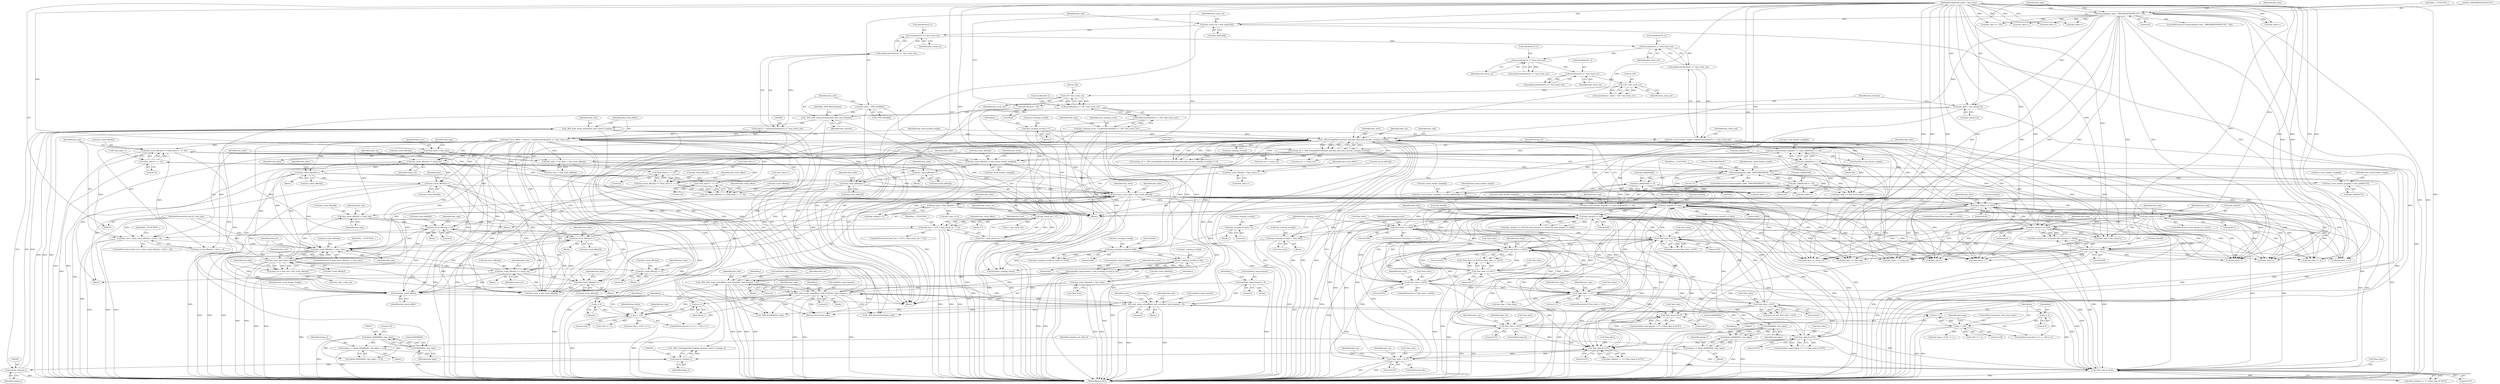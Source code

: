 digraph "0_wildmidi_660b513d99bced8783a4a5984ac2f742c74ebbdd@API" {
"1001359" [label="(Call,free(hmi_track_offset))"];
"1001020" [label="(Call,hmi_track_offset[i] += setup_ret)"];
"1000861" [label="(Call,setup_ret = _WM_SetupMidiEvent(hmi_mdi,hmi_data,data_siz,hmi_running_event[i]))"];
"1000863" [label="(Call,_WM_SetupMidiEvent(hmi_mdi,hmi_data,data_siz,hmi_running_event[i]))"];
"1000258" [label="(Call,_WM_midi_setup_tempo(hmi_mdi, (uint32_t)tempo_f))"];
"1000225" [label="(Call,_WM_midi_setup_divisions(hmi_mdi, hmi_division))"];
"1000222" [label="(Call,hmi_mdi = _WM_initMDI())"];
"1000214" [label="(Call,hmi_division = 60)"];
"1000260" [label="(Call,(uint32_t)tempo_f)"];
"1000255" [label="(Call,(uint32_t)tempo_f)"];
"1000233" [label="(Call,tempo_f = (float) (60000000 / hmi_bpm) + 0.5f)"];
"1000236" [label="(Call,(float) (60000000 / hmi_bpm))"];
"1000238" [label="(Call,60000000 / hmi_bpm)"];
"1000209" [label="(Call,hmi_bpm = hmi_data[212])"];
"1000196" [label="(Call,memcmp(hmi_data, \"HMI-MIDISONG061595\", 18))"];
"1000102" [label="(MethodParameterIn,uint8_t *hmi_data)"];
"1000244" [label="(Call,tempo_f = (float) (60000000 / hmi_bpm))"];
"1000246" [label="(Call,(float) (60000000 / hmi_bpm))"];
"1000248" [label="(Call,60000000 / hmi_bpm)"];
"1001144" [label="(Call,_WM_midi_setup_noteoff(hmi_mdi, note[hmi_tmp].channel, j, 0))"];
"1001006" [label="(Call,note[hmi_tmp].channel = hmi_running_event[i] & 0xf)"];
"1001012" [label="(Call,hmi_running_event[i] & 0xf)"];
"1000302" [label="(Call,hmi_running_event = malloc(sizeof(uint8_t) * 128 * hmi_track_cnt))"];
"1000304" [label="(Call,malloc(sizeof(uint8_t) * 128 * hmi_track_cnt))"];
"1000305" [label="(Call,sizeof(uint8_t) * 128 * hmi_track_cnt)"];
"1000308" [label="(Call,128 * hmi_track_cnt)"];
"1000299" [label="(Call,128 * hmi_track_cnt)"];
"1000289" [label="(Call,sizeof(uint32_t) * hmi_track_cnt)"];
"1000282" [label="(Call,sizeof(uint32_t) * hmi_track_cnt)"];
"1000275" [label="(Call,sizeof(uint32_t) * hmi_track_cnt)"];
"1000268" [label="(Call,sizeof(uint32_t) * hmi_track_cnt)"];
"1000217" [label="(Call,hmi_track_cnt = hmi_data[228])"];
"1000977" [label="(Call,hmi_running_event[i] & 0xf0)"];
"1000951" [label="(Call,hmi_running_event[i] = 0)"];
"1000969" [label="(Call,hmi_running_event[i] = *hmi_data)"];
"1000964" [label="(Call,*hmi_data >= 0x80)"];
"1000875" [label="(Call,hmi_data[0] == 0xff)"];
"1001169" [label="(Call,*hmi_data > 0x7f)"];
"1000779" [label="(Call,hmi_data[0] == 0xfe)"];
"1001104" [label="(Call,*hmi_data & 0x7F)"];
"1000985" [label="(Call,*hmi_data > 127)"];
"1000942" [label="(Call,*hmi_data == 0xF0)"];
"1001227" [label="(Call,*hmi_data & 0x7F)"];
"1000946" [label="(Call,*hmi_data == 0xF7)"];
"1000958" [label="(Call,*hmi_data < 0xF0)"];
"1001075" [label="(Call,*hmi_data > 0x7F)"];
"1001063" [label="(Call,*hmi_data & 0x7F)"];
"1001038" [label="(Call,*hmi_data > 0x7f)"];
"1001202" [label="(Call,*hmi_data > 0x7F)"];
"1001190" [label="(Call,*hmi_data & 0x7F)"];
"1000745" [label="(Call,hmi_data = hmi_base + hmi_track_offset[i])"];
"1000110" [label="(Call,*hmi_base = hmi_data)"];
"1001198" [label="(Call,hmi_track_offset[i]++)"];
"1000263" [label="(Call,hmi_track_offset = (uint32_t *)malloc(sizeof(uint32_t) * hmi_track_cnt))"];
"1000265" [label="(Call,(uint32_t *)malloc(sizeof(uint32_t) * hmi_track_cnt))"];
"1000267" [label="(Call,malloc(sizeof(uint32_t) * hmi_track_cnt))"];
"1001158" [label="(Call,hmi_track_offset[i] += setup_ret)"];
"1000773" [label="(Call,hmi_size - hmi_track_offset[i])"];
"1000758" [label="(Call,hmi_track_offset[i] >= hmi_size)"];
"1000518" [label="(Call,hmi_track_offset[i]++)"];
"1000460" [label="(Call,hmi_track_offset[i] += hmi_track_header_length[i])"];
"1000272" [label="(Call,hmi_track_header_length = malloc(sizeof(uint32_t) * hmi_track_cnt))"];
"1000274" [label="(Call,malloc(sizeof(uint32_t) * hmi_track_cnt))"];
"1000446" [label="(Call,hmi_track_header_length[i] += (hmi_addr[0x5a] << 24))"];
"1000450" [label="(Call,hmi_addr[0x5a] << 24)"];
"1000409" [label="(Call,memcmp(hmi_addr, \"HMI-MIDITRACK\", 13))"];
"1000441" [label="(Call,hmi_addr[0x59] << 16)"];
"1000401" [label="(Call,hmi_addr = hmi_base + hmi_track_offset[i])"];
"1000374" [label="(Call,hmi_track_offset[i] += (*hmi_data++ << 24))"];
"1000378" [label="(Call,*hmi_data++ << 24)"];
"1000369" [label="(Call,*hmi_data++ << 16)"];
"1000360" [label="(Call,*hmi_data++ << 8)"];
"1000365" [label="(Call,hmi_track_offset[i] += (*hmi_data++ << 16))"];
"1000356" [label="(Call,hmi_track_offset[i] += (*hmi_data++ << 8))"];
"1000349" [label="(Call,hmi_track_offset[i] = *hmi_data++)"];
"1000432" [label="(Call,hmi_addr[0x58] << 8)"];
"1000437" [label="(Call,hmi_track_header_length[i] += (hmi_addr[0x59] << 16))"];
"1000428" [label="(Call,hmi_track_header_length[i] += (hmi_addr[0x58] << 8))"];
"1000421" [label="(Call,hmi_track_header_length[i] = hmi_addr[0x57])"];
"1000496" [label="(Call,hmi_track_offset[i]++)"];
"1001235" [label="(Call,hmi_track_offset[i]++)"];
"1001112" [label="(Call,hmi_track_offset[i]++)"];
"1001071" [label="(Call,hmi_track_offset[i]++)"];
"1000837" [label="(Call,hmi_track_offset[i] += 4)"];
"1000802" [label="(Call,hmi_track_offset[i] += hmi_tmp)"];
"1000792" [label="(Call,hmi_tmp = (hmi_data[4] + 5))"];
"1000821" [label="(Call,hmi_track_offset[i] += 4)"];
"1000318" [label="(Call,hmi_size < (370 + (hmi_track_cnt * 17)))"];
"1000103" [label="(MethodParameterIn,uint32_t hmi_size)"];
"1000322" [label="(Call,hmi_track_cnt * 17)"];
"1000384" [label="(Call,hmi_size < (hmi_track_offset[i] + 0x5a + 4))"];
"1000648" [label="(Call,j < 128)"];
"1000645" [label="(Call,j = 0)"];
"1000651" [label="(Call,j++)"];
"1000703" [label="(Call,_WM_midi_setup_noteoff(hmi_mdi, note[hmi_tmp].channel, j, 0))"];
"1000923" [label="(Call,_WM_midi_setup_noteoff(hmi_mdi, note[hmi_tmp].channel, j, 0))"];
"1000570" [label="(Call,note[hmi_tmp].channel = 0)"];
"1000903" [label="(Call,j < 128)"];
"1000906" [label="(Call,j++)"];
"1000900" [label="(Call,j = 0)"];
"1000886" [label="(Call,hmi_data[2] == 0x00)"];
"1000786" [label="(Call,hmi_data[1] == 0x10)"];
"1000881" [label="(Call,hmi_data[1] == 0x2f)"];
"1000812" [label="(Call,hmi_data[1] == 0x15)"];
"1000771" [label="(Call,data_siz = hmi_size - hmi_track_offset[i])"];
"1000541" [label="(Call,hmi_running_event[i] = 0)"];
"1000333" [label="(Call,hmi_track_offset[0] = *hmi_data)"];
"1000943" [label="(Call,*hmi_data)"];
"1000791" [label="(Block,)"];
"1000195" [label="(ControlStructure,if (memcmp(hmi_data, \"HMI-MIDISONG061595\", 18)))"];
"1000217" [label="(Call,hmi_track_cnt = hmi_data[228])"];
"1000369" [label="(Call,*hmi_data++ << 16)"];
"1000429" [label="(Call,hmi_track_header_length[i])"];
"1000794" [label="(Call,hmi_data[4] + 5)"];
"1000373" [label="(Literal,16)"];
"1000714" [label="(Identifier,hmi_delta)"];
"1001227" [label="(Call,*hmi_data & 0x7F)"];
"1000395" [label="(Identifier,__FUNCTION__)"];
"1000497" [label="(Call,hmi_track_offset[i])"];
"1000240" [label="(Identifier,hmi_bpm)"];
"1000219" [label="(Call,hmi_data[228])"];
"1000334" [label="(Call,hmi_track_offset[0])"];
"1000374" [label="(Call,hmi_track_offset[i] += (*hmi_data++ << 24))"];
"1001067" [label="(Call,hmi_data++)"];
"1000276" [label="(Call,sizeof(uint32_t))"];
"1000986" [label="(Call,*hmi_data)"];
"1000290" [label="(Call,sizeof(uint32_t))"];
"1001007" [label="(Call,note[hmi_tmp].channel)"];
"1000386" [label="(Call,hmi_track_offset[i] + 0x5a + 4)"];
"1000883" [label="(Identifier,hmi_data)"];
"1000988" [label="(Literal,127)"];
"1000384" [label="(Call,hmi_size < (hmi_track_offset[i] + 0x5a + 4))"];
"1000981" [label="(Literal,0xf0)"];
"1000103" [label="(MethodParameterIn,uint32_t hmi_size)"];
"1000949" [label="(Literal,0xF7)"];
"1000811" [label="(ControlStructure,if (hmi_data[1] == 0x15))"];
"1000464" [label="(Call,hmi_track_header_length[i])"];
"1000447" [label="(Call,hmi_track_header_length[i])"];
"1000860" [label="(Call,(setup_ret = _WM_SetupMidiEvent(hmi_mdi,hmi_data,data_siz,hmi_running_event[i])) == 0)"];
"1000523" [label="(Identifier,hmi_addr)"];
"1000236" [label="(Call,(float) (60000000 / hmi_bpm))"];
"1000296" [label="(Call,sizeof(struct _note) * 128 * hmi_track_cnt)"];
"1000888" [label="(Identifier,hmi_data)"];
"1000211" [label="(Call,hmi_data[212])"];
"1000323" [label="(Identifier,hmi_track_cnt)"];
"1001199" [label="(Call,hmi_track_offset[i])"];
"1000353" [label="(Call,*hmi_data++)"];
"1000704" [label="(Identifier,hmi_mdi)"];
"1000806" [label="(Identifier,hmi_tmp)"];
"1000383" [label="(ControlStructure,if (hmi_size < (hmi_track_offset[i] + 0x5a + 4)))"];
"1001018" [label="(Identifier,hmi_data)"];
"1000358" [label="(Identifier,hmi_track_offset)"];
"1000337" [label="(Call,*hmi_data)"];
"1001072" [label="(Call,hmi_track_offset[i])"];
"1000802" [label="(Call,hmi_track_offset[i] += hmi_tmp)"];
"1001228" [label="(Call,*hmi_data)"];
"1000222" [label="(Call,hmi_mdi = _WM_initMDI())"];
"1001203" [label="(Call,*hmi_data)"];
"1000370" [label="(Call,*hmi_data++)"];
"1000786" [label="(Call,hmi_data[1] == 0x10)"];
"1000983" [label="(Block,)"];
"1000821" [label="(Call,hmi_track_offset[i] += 4)"];
"1000376" [label="(Identifier,hmi_track_offset)"];
"1000649" [label="(Identifier,j)"];
"1000787" [label="(Call,hmi_data[1])"];
"1000502" [label="(Identifier,hmi_addr)"];
"1000268" [label="(Call,sizeof(uint32_t) * hmi_track_cnt)"];
"1000924" [label="(Identifier,hmi_mdi)"];
"1000234" [label="(Identifier,tempo_f)"];
"1000249" [label="(Literal,60000000)"];
"1000904" [label="(Identifier,j)"];
"1000837" [label="(Call,hmi_track_offset[i] += 4)"];
"1000233" [label="(Call,tempo_f = (float) (60000000 / hmi_bpm) + 0.5f)"];
"1000241" [label="(Literal,0.5f)"];
"1001151" [label="(Identifier,j)"];
"1001064" [label="(Call,*hmi_data)"];
"1000252" [label="(Identifier,samples_per_delta_f)"];
"1000411" [label="(Literal,\"HMI-MIDITRACK\")"];
"1001063" [label="(Call,*hmi_data & 0x7F)"];
"1000335" [label="(Identifier,hmi_track_offset)"];
"1000875" [label="(Call,hmi_data[0] == 0xff)"];
"1001112" [label="(Call,hmi_track_offset[i]++)"];
"1000957" [label="(ControlStructure,if (*hmi_data < 0xF0))"];
"1000436" [label="(Literal,8)"];
"1000951" [label="(Call,hmi_running_event[i] = 0)"];
"1000412" [label="(Literal,13)"];
"1000455" [label="(Call,hmi_addr += hmi_track_header_length[i])"];
"1000445" [label="(Literal,16)"];
"1001241" [label="(Identifier,hmi_delta)"];
"1001025" [label="(Call,data_siz -= setup_ret)"];
"1001154" [label="(Block,)"];
"1000282" [label="(Call,sizeof(uint32_t) * hmi_track_cnt)"];
"1000260" [label="(Call,(uint32_t)tempo_f)"];
"1000448" [label="(Identifier,hmi_track_header_length)"];
"1000245" [label="(Identifier,tempo_f)"];
"1001159" [label="(Call,hmi_track_offset[i])"];
"1000982" [label="(Literal,0x90)"];
"1000867" [label="(Call,hmi_running_event[i])"];
"1000216" [label="(Literal,60)"];
"1001096" [label="(Call,(note[hmi_tmp].length << 7) | (*hmi_data & 0x7F))"];
"1000409" [label="(Call,memcmp(hmi_addr, \"HMI-MIDITRACK\", 13))"];
"1000909" [label="(Call,hmi_tmp = (128 * i) + j)"];
"1000311" [label="(Call,hmi_data += 370)"];
"1000998" [label="(Identifier,hmi_tmp)"];
"1000879" [label="(Literal,0xff)"];
"1000239" [label="(Literal,60000000)"];
"1001158" [label="(Call,hmi_track_offset[i] += setup_ret)"];
"1000799" [label="(Call,hmi_data += hmi_tmp)"];
"1001163" [label="(Call,data_siz -= setup_ret)"];
"1000945" [label="(Literal,0xF0)"];
"1000308" [label="(Call,128 * hmi_track_cnt)"];
"1000882" [label="(Call,hmi_data[1])"];
"1000292" [label="(Identifier,hmi_track_cnt)"];
"1000460" [label="(Call,hmi_track_offset[i] += hmi_track_header_length[i])"];
"1000644" [label="(ControlStructure,for (j = 0; j < 128; j++))"];
"1000979" [label="(Identifier,hmi_running_event)"];
"1000759" [label="(Call,hmi_track_offset[i])"];
"1000223" [label="(Identifier,hmi_mdi)"];
"1001107" [label="(Literal,0x7F)"];
"1000652" [label="(Identifier,j)"];
"1000910" [label="(Identifier,hmi_tmp)"];
"1000970" [label="(Call,hmi_running_event[i])"];
"1000744" [label="(Block,)"];
"1001113" [label="(Call,hmi_track_offset[i])"];
"1000834" [label="(Call,hmi_data += 4)"];
"1000218" [label="(Identifier,hmi_track_cnt)"];
"1001205" [label="(Literal,0x7F)"];
"1000793" [label="(Identifier,hmi_tmp)"];
"1000788" [label="(Identifier,hmi_data)"];
"1000425" [label="(Call,hmi_addr[0x57])"];
"1000784" [label="(Block,)"];
"1000807" [label="(Call,hmi_tmp += 4)"];
"1000861" [label="(Call,setup_ret = _WM_SetupMidiEvent(hmi_mdi,hmi_data,data_siz,hmi_running_event[i]))"];
"1001108" [label="(Call,hmi_data++)"];
"1000375" [label="(Call,hmi_track_offset[i])"];
"1000300" [label="(Literal,128)"];
"1000969" [label="(Call,hmi_running_event[i] = *hmi_data)"];
"1000923" [label="(Call,_WM_midi_setup_noteoff(hmi_mdi, note[hmi_tmp].channel, j, 0))"];
"1000843" [label="(Call,hmi_tmp > data_siz)"];
"1000925" [label="(Call,note[hmi_tmp].channel)"];
"1001012" [label="(Call,hmi_running_event[i] & 0xf)"];
"1000647" [label="(Literal,0)"];
"1000832" [label="(Identifier,hmi_tmp)"];
"1000441" [label="(Call,hmi_addr[0x59] << 16)"];
"1000747" [label="(Call,hmi_base + hmi_track_offset[i])"];
"1000367" [label="(Identifier,hmi_track_offset)"];
"1001143" [label="(Block,)"];
"1000225" [label="(Call,_WM_midi_setup_divisions(hmi_mdi, hmi_division))"];
"1000775" [label="(Call,hmi_track_offset[i])"];
"1000433" [label="(Call,hmi_addr[0x58])"];
"1001204" [label="(Identifier,hmi_data)"];
"1000906" [label="(Call,j++)"];
"1001104" [label="(Call,*hmi_data & 0x7F)"];
"1000348" [label="(Block,)"];
"1000288" [label="(Call,malloc(sizeof(uint32_t) * hmi_track_cnt))"];
"1000900" [label="(Call,j = 0)"];
"1000250" [label="(Identifier,hmi_bpm)"];
"1000745" [label="(Call,hmi_data = hmi_base + hmi_track_offset[i])"];
"1000382" [label="(Literal,24)"];
"1000341" [label="(Identifier,i)"];
"1001066" [label="(Literal,0x7F)"];
"1000931" [label="(Literal,0)"];
"1000710" [label="(Identifier,j)"];
"1000780" [label="(Call,hmi_data[0])"];
"1000102" [label="(MethodParameterIn,uint8_t *hmi_data)"];
"1000977" [label="(Call,hmi_running_event[i] & 0xf0)"];
"1000907" [label="(Identifier,j)"];
"1000990" [label="(Call,hmi_tmp = hmi_data[1])"];
"1000985" [label="(Call,*hmi_data > 127)"];
"1000966" [label="(Identifier,hmi_data)"];
"1000870" [label="(Literal,0)"];
"1000301" [label="(Identifier,hmi_track_cnt)"];
"1000803" [label="(Call,hmi_track_offset[i])"];
"1000541" [label="(Call,hmi_running_event[i] = 0)"];
"1000955" [label="(Literal,0)"];
"1000257" [label="(Identifier,tempo_f)"];
"1000825" [label="(Literal,4)"];
"1000265" [label="(Call,(uint32_t *)malloc(sizeof(uint32_t) * hmi_track_cnt))"];
"1000243" [label="(Block,)"];
"1001075" [label="(Call,*hmi_data > 0x7F)"];
"1000922" [label="(Block,)"];
"1000997" [label="(Call,hmi_tmp = *hmi_data)"];
"1000439" [label="(Identifier,hmi_track_header_length)"];
"1000116" [label="(Identifier,hmi_bpm)"];
"1000864" [label="(Identifier,hmi_mdi)"];
"1000356" [label="(Call,hmi_track_offset[i] += (*hmi_data++ << 8))"];
"1001190" [label="(Call,*hmi_data & 0x7F)"];
"1001235" [label="(Call,hmi_track_offset[i]++)"];
"1000319" [label="(Identifier,hmi_size)"];
"1001172" [label="(Literal,0x7f)"];
"1001021" [label="(Call,hmi_track_offset[i])"];
"1000844" [label="(Identifier,hmi_tmp)"];
"1000343" [label="(Call,i < hmi_track_cnt)"];
"1000703" [label="(Call,_WM_midi_setup_noteoff(hmi_mdi, note[hmi_tmp].channel, j, 0))"];
"1000645" [label="(Call,j = 0)"];
"1000781" [label="(Identifier,hmi_data)"];
"1000210" [label="(Identifier,hmi_bpm)"];
"1000519" [label="(Call,hmi_track_offset[i])"];
"1001194" [label="(Call,hmi_data++)"];
"1000421" [label="(Call,hmi_track_header_length[i] = hmi_addr[0x57])"];
"1001071" [label="(Call,hmi_track_offset[i]++)"];
"1000403" [label="(Call,hmi_base + hmi_track_offset[i])"];
"1001193" [label="(Literal,0x7F)"];
"1000702" [label="(Block,)"];
"1000112" [label="(Identifier,hmi_data)"];
"1000650" [label="(Literal,128)"];
"1000196" [label="(Call,memcmp(hmi_data, \"HMI-MIDISONG061595\", 18))"];
"1001105" [label="(Call,*hmi_data)"];
"1000360" [label="(Call,*hmi_data++ << 8)"];
"1000778" [label="(ControlStructure,if (hmi_data[0] == 0xfe))"];
"1000757" [label="(ControlStructure,if (hmi_track_offset[i] >= hmi_size))"];
"1000545" [label="(Literal,0)"];
"1000378" [label="(Call,*hmi_data++ << 24)"];
"1000976" [label="(Call,(hmi_running_event[i] & 0xf0) == 0x90)"];
"1000442" [label="(Call,hmi_addr[0x59])"];
"1001356" [label="(Call,_WM_ResetToStart(hmi_mdi))"];
"1001169" [label="(Call,*hmi_data > 0x7f)"];
"1000289" [label="(Call,sizeof(uint32_t) * hmi_track_cnt)"];
"1001039" [label="(Call,*hmi_data)"];
"1001369" [label="(Call,free(hmi_running_event))"];
"1000310" [label="(Identifier,hmi_track_cnt)"];
"1001146" [label="(Call,note[hmi_tmp].channel)"];
"1001144" [label="(Call,_WM_midi_setup_noteoff(hmi_mdi, note[hmi_tmp].channel, j, 0))"];
"1000947" [label="(Call,*hmi_data)"];
"1000771" [label="(Call,data_siz = hmi_size - hmi_track_offset[i])"];
"1000111" [label="(Identifier,hmi_base)"];
"1000862" [label="(Identifier,setup_ret)"];
"1001041" [label="(Literal,0x7f)"];
"1000765" [label="(Identifier,__FUNCTION__)"];
"1000110" [label="(Call,*hmi_base = hmi_data)"];
"1001208" [label="(Identifier,data_siz)"];
"1000785" [label="(ControlStructure,if (hmi_data[1] == 0x10))"];
"1000656" [label="(Call,(128 * i) + j)"];
"1001162" [label="(Identifier,setup_ret)"];
"1000461" [label="(Call,hmi_track_offset[i])"];
"1000422" [label="(Call,hmi_track_header_length[i])"];
"1001026" [label="(Identifier,data_siz)"];
"1000779" [label="(Call,hmi_data[0] == 0xfe)"];
"1000808" [label="(Identifier,hmi_tmp)"];
"1000813" [label="(Call,hmi_data[1])"];
"1000354" [label="(Call,hmi_data++)"];
"1000357" [label="(Call,hmi_track_offset[i])"];
"1000259" [label="(Identifier,hmi_mdi)"];
"1000958" [label="(Call,*hmi_data < 0xF0)"];
"1000646" [label="(Identifier,j)"];
"1000410" [label="(Identifier,hmi_addr)"];
"1000281" [label="(Call,malloc(sizeof(uint32_t) * hmi_track_cnt))"];
"1000555" [label="(Block,)"];
"1001081" [label="(Identifier,data_siz)"];
"1001076" [label="(Call,*hmi_data)"];
"1000273" [label="(Identifier,hmi_track_header_length)"];
"1000964" [label="(Call,*hmi_data >= 0x80)"];
"1000423" [label="(Identifier,hmi_track_header_length)"];
"1000800" [label="(Identifier,hmi_data)"];
"1001202" [label="(Call,*hmi_data > 0x7F)"];
"1000841" [label="(Literal,4)"];
"1000963" [label="(ControlStructure,if (*hmi_data >= 0x80))"];
"1000548" [label="(Identifier,j)"];
"1001167" [label="(Call,data_siz && *hmi_data > 0x7f)"];
"1000902" [label="(Literal,0)"];
"1000361" [label="(Call,*hmi_data++)"];
"1001020" [label="(Call,hmi_track_offset[i] += setup_ret)"];
"1001168" [label="(Identifier,data_siz)"];
"1001359" [label="(Call,free(hmi_track_offset))"];
"1000366" [label="(Call,hmi_track_offset[i])"];
"1000655" [label="(Identifier,hmi_tmp)"];
"1000939" [label="(ControlStructure,goto _hmi_next_track;)"];
"1000104" [label="(Block,)"];
"1000232" [label="(Block,)"];
"1000238" [label="(Call,60000000 / hmi_bpm)"];
"1000880" [label="(Call,(hmi_data[1] == 0x2f) && (hmi_data[2] == 0x00))"];
"1000255" [label="(Call,(uint32_t)tempo_f)"];
"1000456" [label="(Identifier,hmi_addr)"];
"1000978" [label="(Call,hmi_running_event[i])"];
"1001152" [label="(Literal,0)"];
"1001055" [label="(Call,(note[hmi_tmp].length << 7) | (*hmi_data & 0x7F))"];
"1000886" [label="(Call,hmi_data[2] == 0x00)"];
"1000973" [label="(Call,*hmi_data)"];
"1000274" [label="(Call,malloc(sizeof(uint32_t) * hmi_track_cnt))"];
"1000446" [label="(Call,hmi_track_header_length[i] += (hmi_addr[0x5a] << 24))"];
"1000402" [label="(Identifier,hmi_addr)"];
"1001013" [label="(Call,hmi_running_event[i])"];
"1000322" [label="(Call,hmi_track_cnt * 17)"];
"1000816" [label="(Literal,0x15)"];
"1000209" [label="(Call,hmi_bpm = hmi_data[212])"];
"1000235" [label="(Call,(float) (60000000 / hmi_bpm) + 0.5f)"];
"1000262" [label="(Identifier,tempo_f)"];
"1000946" [label="(Call,*hmi_data == 0xF7)"];
"1000215" [label="(Identifier,hmi_division)"];
"1000198" [label="(Literal,\"HMI-MIDISONG061595\")"];
"1000876" [label="(Call,hmi_data[0])"];
"1000984" [label="(ControlStructure,if (*hmi_data > 127))"];
"1000230" [label="(Identifier,_WM_MixerOptions)"];
"1001362" [label="(Identifier,hmi_track_header_length)"];
"1000349" [label="(Call,hmi_track_offset[i] = *hmi_data++)"];
"1000469" [label="(Identifier,hmi_delta)"];
"1001036" [label="(Call,data_siz && *hmi_data > 0x7f)"];
"1000817" [label="(Block,)"];
"1000269" [label="(Call,sizeof(uint32_t))"];
"1000438" [label="(Call,hmi_track_header_length[i])"];
"1000814" [label="(Identifier,hmi_data)"];
"1000772" [label="(Identifier,data_siz)"];
"1000275" [label="(Call,sizeof(uint32_t) * hmi_track_cnt)"];
"1001155" [label="(Call,hmi_data += setup_ret)"];
"1000651" [label="(Call,j++)"];
"1000224" [label="(Call,_WM_initMDI())"];
"1000271" [label="(Identifier,hmi_track_cnt)"];
"1000950" [label="(Block,)"];
"1001174" [label="(ControlStructure,do)"];
"1001230" [label="(Literal,0x7F)"];
"1001360" [label="(Identifier,hmi_track_offset)"];
"1000654" [label="(Call,hmi_tmp = (128 * i) + j)"];
"1000792" [label="(Call,hmi_tmp = (hmi_data[4] + 5))"];
"1000885" [label="(Literal,0x2f)"];
"1001164" [label="(Identifier,data_siz)"];
"1000935" [label="(Identifier,note)"];
"1000911" [label="(Call,(128 * i) + j)"];
"1000303" [label="(Identifier,hmi_running_event)"];
"1000304" [label="(Call,malloc(sizeof(uint8_t) * 128 * hmi_track_cnt))"];
"1000283" [label="(Call,sizeof(uint32_t))"];
"1001361" [label="(Call,free(hmi_track_header_length))"];
"1000576" [label="(Literal,0)"];
"1001024" [label="(Identifier,setup_ret)"];
"1000930" [label="(Identifier,j)"];
"1000333" [label="(Call,hmi_track_offset[0] = *hmi_data)"];
"1000570" [label="(Call,note[hmi_tmp].channel = 0)"];
"1000227" [label="(Identifier,hmi_division)"];
"1001236" [label="(Call,hmi_track_offset[i])"];
"1000320" [label="(Call,370 + (hmi_track_cnt * 17))"];
"1001375" [label="(Return,return (hmi_mdi);)"];
"1000542" [label="(Call,hmi_running_event[i])"];
"1000905" [label="(Literal,128)"];
"1000819" [label="(Identifier,hmi_data)"];
"1001231" [label="(Call,hmi_data++)"];
"1000967" [label="(Literal,0x80)"];
"1000317" [label="(ControlStructure,if (hmi_size < (370 + (hmi_track_cnt * 17))))"];
"1001184" [label="(Call,(hmi_delta[i] << 7) | (*hmi_data & 0x7F))"];
"1000705" [label="(Call,note[hmi_tmp].channel)"];
"1000305" [label="(Call,sizeof(uint8_t) * 128 * hmi_track_cnt)"];
"1000272" [label="(Call,hmi_track_header_length = malloc(sizeof(uint32_t) * hmi_track_cnt))"];
"1000248" [label="(Call,60000000 / hmi_bpm)"];
"1001145" [label="(Identifier,hmi_mdi)"];
"1000385" [label="(Identifier,hmi_size)"];
"1000350" [label="(Call,hmi_track_offset[i])"];
"1001221" [label="(Call,(hmi_delta[i] << 7) | (*hmi_data & 0x7F))"];
"1001044" [label="(Block,)"];
"1000865" [label="(Identifier,hmi_data)"];
"1000571" [label="(Call,note[hmi_tmp].channel)"];
"1000371" [label="(Call,hmi_data++)"];
"1000941" [label="(Call,(*hmi_data == 0xF0) || (*hmi_data == 0xF7))"];
"1000783" [label="(Literal,0xfe)"];
"1000991" [label="(Identifier,hmi_tmp)"];
"1000773" [label="(Call,hmi_size - hmi_track_offset[i])"];
"1000758" [label="(Call,hmi_track_offset[i] >= hmi_size)"];
"1000401" [label="(Call,hmi_addr = hmi_base + hmi_track_offset[i])"];
"1000451" [label="(Call,hmi_addr[0x5a])"];
"1000253" [label="(Call,_WM_GetSamplesPerTick(hmi_division, (uint32_t)tempo_f))"];
"1000496" [label="(Call,hmi_track_offset[i]++)"];
"1000432" [label="(Call,hmi_addr[0x58] << 8)"];
"1000711" [label="(Literal,0)"];
"1000903" [label="(Call,j < 128)"];
"1000437" [label="(Call,hmi_track_header_length[i] += (hmi_addr[0x59] << 16))"];
"1000838" [label="(Call,hmi_track_offset[i])"];
"1000299" [label="(Call,128 * hmi_track_cnt)"];
"1001377" [label="(Call,_WM_freeMDI(hmi_mdi))"];
"1000754" [label="(Identifier,hmi_delta)"];
"1000267" [label="(Call,malloc(sizeof(uint32_t) * hmi_track_cnt))"];
"1000971" [label="(Identifier,hmi_running_event)"];
"1000285" [label="(Identifier,hmi_track_cnt)"];
"1000494" [label="(Call,hmi_addr++)"];
"1000881" [label="(Call,hmi_data[1] == 0x2f)"];
"1000827" [label="(Identifier,hmi_tmp)"];
"1000199" [label="(Literal,18)"];
"1001381" [label="(MethodReturn,RET)"];
"1001198" [label="(Call,hmi_track_offset[i]++)"];
"1000863" [label="(Call,_WM_SetupMidiEvent(hmi_mdi,hmi_data,data_siz,hmi_running_event[i]))"];
"1000554" [label="(Identifier,j)"];
"1000774" [label="(Identifier,hmi_size)"];
"1000901" [label="(Identifier,j)"];
"1000430" [label="(Identifier,hmi_track_header_length)"];
"1001078" [label="(Literal,0x7F)"];
"1000415" [label="(Identifier,__FUNCTION__)"];
"1000197" [label="(Identifier,hmi_data)"];
"1000961" [label="(Literal,0xF0)"];
"1001043" [label="(ControlStructure,do)"];
"1000379" [label="(Call,*hmi_data++)"];
"1000479" [label="(Block,)"];
"1000306" [label="(Call,sizeof(uint8_t))"];
"1001047" [label="(Identifier,data_siz)"];
"1000818" [label="(Call,hmi_data += 4)"];
"1000812" [label="(Call,hmi_data[1] == 0x15)"];
"1000280" [label="(Identifier,hmi_track_end)"];
"1001017" [label="(Call,hmi_data += setup_ret)"];
"1000362" [label="(Call,hmi_data++)"];
"1000965" [label="(Call,*hmi_data)"];
"1000327" [label="(Identifier,__FUNCTION__)"];
"1000226" [label="(Identifier,hmi_mdi)"];
"1000746" [label="(Identifier,hmi_data)"];
"1000518" [label="(Call,hmi_track_offset[i]++)"];
"1000408" [label="(ControlStructure,if (memcmp(hmi_addr, \"HMI-MIDITRACK\", 13)))"];
"1001175" [label="(Block,)"];
"1001170" [label="(Call,*hmi_data)"];
"1000454" [label="(Literal,24)"];
"1000244" [label="(Call,tempo_f = (float) (60000000 / hmi_bpm))"];
"1000890" [label="(Literal,0x00)"];
"1000948" [label="(Identifier,hmi_data)"];
"1001006" [label="(Call,note[hmi_tmp].channel = hmi_running_event[i] & 0xf)"];
"1000214" [label="(Call,hmi_division = 60)"];
"1000312" [label="(Identifier,hmi_data)"];
"1000942" [label="(Call,*hmi_data == 0xF0)"];
"1000866" [label="(Identifier,data_siz)"];
"1000246" [label="(Call,(float) (60000000 / hmi_bpm))"];
"1000822" [label="(Call,hmi_track_offset[i])"];
"1000309" [label="(Literal,128)"];
"1000450" [label="(Call,hmi_addr[0x5a] << 24)"];
"1000380" [label="(Call,hmi_data++)"];
"1000318" [label="(Call,hmi_size < (370 + (hmi_track_cnt * 17)))"];
"1000278" [label="(Identifier,hmi_track_cnt)"];
"1000365" [label="(Call,hmi_track_offset[i] += (*hmi_data++ << 16))"];
"1000302" [label="(Call,hmi_running_event = malloc(sizeof(uint8_t) * 128 * hmi_track_cnt))"];
"1001191" [label="(Call,*hmi_data)"];
"1000364" [label="(Literal,8)"];
"1000874" [label="(Call,(hmi_data[0] == 0xff) && (hmi_data[1] == 0x2f) && (hmi_data[2] == 0x00))"];
"1000522" [label="(Call,hmi_addr++)"];
"1000202" [label="(Identifier,__FUNCTION__)"];
"1000968" [label="(Block,)"];
"1000324" [label="(Literal,17)"];
"1001119" [label="(Identifier,note)"];
"1000790" [label="(Literal,0x10)"];
"1001077" [label="(Identifier,hmi_data)"];
"1000264" [label="(Identifier,hmi_track_offset)"];
"1000952" [label="(Call,hmi_running_event[i])"];
"1000428" [label="(Call,hmi_track_header_length[i] += (hmi_addr[0x58] << 8))"];
"1000258" [label="(Call,_WM_midi_setup_tempo(hmi_mdi, (uint32_t)tempo_f))"];
"1000648" [label="(Call,j < 128)"];
"1001016" [label="(Literal,0xf)"];
"1000887" [label="(Call,hmi_data[2])"];
"1001038" [label="(Call,*hmi_data > 0x7f)"];
"1000263" [label="(Call,hmi_track_offset = (uint32_t *)malloc(sizeof(uint32_t) * hmi_track_cnt))"];
"1000899" [label="(ControlStructure,for(j = 0; j < 128; j++))"];
"1000762" [label="(Identifier,hmi_size)"];
"1000959" [label="(Call,*hmi_data)"];
"1001178" [label="(Identifier,data_siz)"];
"1001359" -> "1000104"  [label="AST: "];
"1001359" -> "1001360"  [label="CFG: "];
"1001360" -> "1001359"  [label="AST: "];
"1001362" -> "1001359"  [label="CFG: "];
"1001359" -> "1001381"  [label="DDG: "];
"1001020" -> "1001359"  [label="DDG: "];
"1000518" -> "1001359"  [label="DDG: "];
"1000758" -> "1001359"  [label="DDG: "];
"1001158" -> "1001359"  [label="DDG: "];
"1001235" -> "1001359"  [label="DDG: "];
"1000773" -> "1001359"  [label="DDG: "];
"1000333" -> "1001359"  [label="DDG: "];
"1001198" -> "1001359"  [label="DDG: "];
"1001112" -> "1001359"  [label="DDG: "];
"1000837" -> "1001359"  [label="DDG: "];
"1001071" -> "1001359"  [label="DDG: "];
"1000263" -> "1001359"  [label="DDG: "];
"1000374" -> "1001359"  [label="DDG: "];
"1001020" -> "1000983"  [label="AST: "];
"1001020" -> "1001024"  [label="CFG: "];
"1001021" -> "1001020"  [label="AST: "];
"1001024" -> "1001020"  [label="AST: "];
"1001026" -> "1001020"  [label="CFG: "];
"1001020" -> "1001381"  [label="DDG: "];
"1001020" -> "1000745"  [label="DDG: "];
"1001020" -> "1000747"  [label="DDG: "];
"1001020" -> "1000758"  [label="DDG: "];
"1000861" -> "1001020"  [label="DDG: "];
"1000263" -> "1001020"  [label="DDG: "];
"1000773" -> "1001020"  [label="DDG: "];
"1001020" -> "1001071"  [label="DDG: "];
"1001020" -> "1001112"  [label="DDG: "];
"1000861" -> "1000860"  [label="AST: "];
"1000861" -> "1000863"  [label="CFG: "];
"1000862" -> "1000861"  [label="AST: "];
"1000863" -> "1000861"  [label="AST: "];
"1000870" -> "1000861"  [label="CFG: "];
"1000861" -> "1001381"  [label="DDG: "];
"1000861" -> "1001381"  [label="DDG: "];
"1000861" -> "1000860"  [label="DDG: "];
"1000863" -> "1000861"  [label="DDG: "];
"1000863" -> "1000861"  [label="DDG: "];
"1000863" -> "1000861"  [label="DDG: "];
"1000863" -> "1000861"  [label="DDG: "];
"1000861" -> "1001017"  [label="DDG: "];
"1000861" -> "1001025"  [label="DDG: "];
"1000861" -> "1001155"  [label="DDG: "];
"1000861" -> "1001158"  [label="DDG: "];
"1000861" -> "1001163"  [label="DDG: "];
"1000863" -> "1000867"  [label="CFG: "];
"1000864" -> "1000863"  [label="AST: "];
"1000865" -> "1000863"  [label="AST: "];
"1000866" -> "1000863"  [label="AST: "];
"1000867" -> "1000863"  [label="AST: "];
"1000863" -> "1001381"  [label="DDG: "];
"1000863" -> "1001381"  [label="DDG: "];
"1000863" -> "1001381"  [label="DDG: "];
"1000863" -> "1001381"  [label="DDG: "];
"1000863" -> "1000703"  [label="DDG: "];
"1000863" -> "1000786"  [label="DDG: "];
"1000863" -> "1000860"  [label="DDG: "];
"1000863" -> "1000860"  [label="DDG: "];
"1000863" -> "1000860"  [label="DDG: "];
"1000863" -> "1000860"  [label="DDG: "];
"1000258" -> "1000863"  [label="DDG: "];
"1001144" -> "1000863"  [label="DDG: "];
"1000703" -> "1000863"  [label="DDG: "];
"1000923" -> "1000863"  [label="DDG: "];
"1000779" -> "1000863"  [label="DDG: "];
"1000886" -> "1000863"  [label="DDG: "];
"1000745" -> "1000863"  [label="DDG: "];
"1000786" -> "1000863"  [label="DDG: "];
"1000881" -> "1000863"  [label="DDG: "];
"1000812" -> "1000863"  [label="DDG: "];
"1000102" -> "1000863"  [label="DDG: "];
"1000196" -> "1000863"  [label="DDG: "];
"1000771" -> "1000863"  [label="DDG: "];
"1000302" -> "1000863"  [label="DDG: "];
"1000541" -> "1000863"  [label="DDG: "];
"1001012" -> "1000863"  [label="DDG: "];
"1000977" -> "1000863"  [label="DDG: "];
"1000863" -> "1000875"  [label="DDG: "];
"1000863" -> "1000881"  [label="DDG: "];
"1000863" -> "1000886"  [label="DDG: "];
"1000863" -> "1000923"  [label="DDG: "];
"1000863" -> "1000977"  [label="DDG: "];
"1000863" -> "1000990"  [label="DDG: "];
"1000863" -> "1001017"  [label="DDG: "];
"1000863" -> "1001025"  [label="DDG: "];
"1000863" -> "1001067"  [label="DDG: "];
"1000863" -> "1001108"  [label="DDG: "];
"1000863" -> "1001144"  [label="DDG: "];
"1000863" -> "1001155"  [label="DDG: "];
"1000863" -> "1001163"  [label="DDG: "];
"1000863" -> "1001194"  [label="DDG: "];
"1000863" -> "1001231"  [label="DDG: "];
"1000863" -> "1001356"  [label="DDG: "];
"1000863" -> "1001369"  [label="DDG: "];
"1000863" -> "1001375"  [label="DDG: "];
"1000863" -> "1001377"  [label="DDG: "];
"1000258" -> "1000104"  [label="AST: "];
"1000258" -> "1000260"  [label="CFG: "];
"1000259" -> "1000258"  [label="AST: "];
"1000260" -> "1000258"  [label="AST: "];
"1000264" -> "1000258"  [label="CFG: "];
"1000258" -> "1001381"  [label="DDG: "];
"1000258" -> "1001381"  [label="DDG: "];
"1000258" -> "1001381"  [label="DDG: "];
"1000225" -> "1000258"  [label="DDG: "];
"1000260" -> "1000258"  [label="DDG: "];
"1000258" -> "1000703"  [label="DDG: "];
"1000258" -> "1001356"  [label="DDG: "];
"1000258" -> "1001375"  [label="DDG: "];
"1000258" -> "1001377"  [label="DDG: "];
"1000225" -> "1000104"  [label="AST: "];
"1000225" -> "1000227"  [label="CFG: "];
"1000226" -> "1000225"  [label="AST: "];
"1000227" -> "1000225"  [label="AST: "];
"1000230" -> "1000225"  [label="CFG: "];
"1000225" -> "1001381"  [label="DDG: "];
"1000222" -> "1000225"  [label="DDG: "];
"1000214" -> "1000225"  [label="DDG: "];
"1000225" -> "1000253"  [label="DDG: "];
"1000222" -> "1000104"  [label="AST: "];
"1000222" -> "1000224"  [label="CFG: "];
"1000223" -> "1000222"  [label="AST: "];
"1000224" -> "1000222"  [label="AST: "];
"1000226" -> "1000222"  [label="CFG: "];
"1000222" -> "1001381"  [label="DDG: "];
"1000214" -> "1000104"  [label="AST: "];
"1000214" -> "1000216"  [label="CFG: "];
"1000215" -> "1000214"  [label="AST: "];
"1000216" -> "1000214"  [label="AST: "];
"1000218" -> "1000214"  [label="CFG: "];
"1000260" -> "1000262"  [label="CFG: "];
"1000261" -> "1000260"  [label="AST: "];
"1000262" -> "1000260"  [label="AST: "];
"1000260" -> "1001381"  [label="DDG: "];
"1000255" -> "1000260"  [label="DDG: "];
"1000255" -> "1000253"  [label="AST: "];
"1000255" -> "1000257"  [label="CFG: "];
"1000256" -> "1000255"  [label="AST: "];
"1000257" -> "1000255"  [label="AST: "];
"1000253" -> "1000255"  [label="CFG: "];
"1000255" -> "1000253"  [label="DDG: "];
"1000233" -> "1000255"  [label="DDG: "];
"1000244" -> "1000255"  [label="DDG: "];
"1000233" -> "1000232"  [label="AST: "];
"1000233" -> "1000235"  [label="CFG: "];
"1000234" -> "1000233"  [label="AST: "];
"1000235" -> "1000233"  [label="AST: "];
"1000252" -> "1000233"  [label="CFG: "];
"1000233" -> "1001381"  [label="DDG: "];
"1000236" -> "1000233"  [label="DDG: "];
"1000236" -> "1000235"  [label="AST: "];
"1000236" -> "1000238"  [label="CFG: "];
"1000237" -> "1000236"  [label="AST: "];
"1000238" -> "1000236"  [label="AST: "];
"1000241" -> "1000236"  [label="CFG: "];
"1000236" -> "1001381"  [label="DDG: "];
"1000236" -> "1000235"  [label="DDG: "];
"1000238" -> "1000236"  [label="DDG: "];
"1000238" -> "1000236"  [label="DDG: "];
"1000238" -> "1000240"  [label="CFG: "];
"1000239" -> "1000238"  [label="AST: "];
"1000240" -> "1000238"  [label="AST: "];
"1000238" -> "1001381"  [label="DDG: "];
"1000209" -> "1000238"  [label="DDG: "];
"1000209" -> "1000104"  [label="AST: "];
"1000209" -> "1000211"  [label="CFG: "];
"1000210" -> "1000209"  [label="AST: "];
"1000211" -> "1000209"  [label="AST: "];
"1000215" -> "1000209"  [label="CFG: "];
"1000209" -> "1001381"  [label="DDG: "];
"1000196" -> "1000209"  [label="DDG: "];
"1000102" -> "1000209"  [label="DDG: "];
"1000209" -> "1000248"  [label="DDG: "];
"1000196" -> "1000195"  [label="AST: "];
"1000196" -> "1000199"  [label="CFG: "];
"1000197" -> "1000196"  [label="AST: "];
"1000198" -> "1000196"  [label="AST: "];
"1000199" -> "1000196"  [label="AST: "];
"1000202" -> "1000196"  [label="CFG: "];
"1000210" -> "1000196"  [label="CFG: "];
"1000196" -> "1001381"  [label="DDG: "];
"1000196" -> "1001381"  [label="DDG: "];
"1000102" -> "1000196"  [label="DDG: "];
"1000196" -> "1000217"  [label="DDG: "];
"1000196" -> "1000311"  [label="DDG: "];
"1000196" -> "1000354"  [label="DDG: "];
"1000196" -> "1000362"  [label="DDG: "];
"1000196" -> "1000371"  [label="DDG: "];
"1000196" -> "1000380"  [label="DDG: "];
"1000196" -> "1000799"  [label="DDG: "];
"1000196" -> "1000818"  [label="DDG: "];
"1000196" -> "1000834"  [label="DDG: "];
"1000196" -> "1001017"  [label="DDG: "];
"1000196" -> "1001067"  [label="DDG: "];
"1000196" -> "1001108"  [label="DDG: "];
"1000196" -> "1001155"  [label="DDG: "];
"1000196" -> "1001194"  [label="DDG: "];
"1000196" -> "1001231"  [label="DDG: "];
"1000102" -> "1000101"  [label="AST: "];
"1000102" -> "1001381"  [label="DDG: "];
"1000102" -> "1000110"  [label="DDG: "];
"1000102" -> "1000217"  [label="DDG: "];
"1000102" -> "1000311"  [label="DDG: "];
"1000102" -> "1000354"  [label="DDG: "];
"1000102" -> "1000362"  [label="DDG: "];
"1000102" -> "1000371"  [label="DDG: "];
"1000102" -> "1000380"  [label="DDG: "];
"1000102" -> "1000745"  [label="DDG: "];
"1000102" -> "1000779"  [label="DDG: "];
"1000102" -> "1000786"  [label="DDG: "];
"1000102" -> "1000792"  [label="DDG: "];
"1000102" -> "1000794"  [label="DDG: "];
"1000102" -> "1000799"  [label="DDG: "];
"1000102" -> "1000812"  [label="DDG: "];
"1000102" -> "1000818"  [label="DDG: "];
"1000102" -> "1000834"  [label="DDG: "];
"1000102" -> "1000875"  [label="DDG: "];
"1000102" -> "1000881"  [label="DDG: "];
"1000102" -> "1000886"  [label="DDG: "];
"1000102" -> "1000990"  [label="DDG: "];
"1000102" -> "1001017"  [label="DDG: "];
"1000102" -> "1001067"  [label="DDG: "];
"1000102" -> "1001108"  [label="DDG: "];
"1000102" -> "1001155"  [label="DDG: "];
"1000102" -> "1001194"  [label="DDG: "];
"1000102" -> "1001231"  [label="DDG: "];
"1000244" -> "1000243"  [label="AST: "];
"1000244" -> "1000246"  [label="CFG: "];
"1000245" -> "1000244"  [label="AST: "];
"1000246" -> "1000244"  [label="AST: "];
"1000252" -> "1000244"  [label="CFG: "];
"1000244" -> "1001381"  [label="DDG: "];
"1000246" -> "1000244"  [label="DDG: "];
"1000246" -> "1000248"  [label="CFG: "];
"1000247" -> "1000246"  [label="AST: "];
"1000248" -> "1000246"  [label="AST: "];
"1000246" -> "1001381"  [label="DDG: "];
"1000248" -> "1000246"  [label="DDG: "];
"1000248" -> "1000246"  [label="DDG: "];
"1000248" -> "1000250"  [label="CFG: "];
"1000249" -> "1000248"  [label="AST: "];
"1000250" -> "1000248"  [label="AST: "];
"1000248" -> "1001381"  [label="DDG: "];
"1001144" -> "1001143"  [label="AST: "];
"1001144" -> "1001152"  [label="CFG: "];
"1001145" -> "1001144"  [label="AST: "];
"1001146" -> "1001144"  [label="AST: "];
"1001151" -> "1001144"  [label="AST: "];
"1001152" -> "1001144"  [label="AST: "];
"1001168" -> "1001144"  [label="CFG: "];
"1001144" -> "1001381"  [label="DDG: "];
"1001144" -> "1001381"  [label="DDG: "];
"1001144" -> "1001381"  [label="DDG: "];
"1001144" -> "1001381"  [label="DDG: "];
"1001144" -> "1000703"  [label="DDG: "];
"1001144" -> "1000703"  [label="DDG: "];
"1001144" -> "1000923"  [label="DDG: "];
"1001006" -> "1001144"  [label="DDG: "];
"1000648" -> "1001144"  [label="DDG: "];
"1001144" -> "1001356"  [label="DDG: "];
"1001144" -> "1001375"  [label="DDG: "];
"1001144" -> "1001377"  [label="DDG: "];
"1001006" -> "1000983"  [label="AST: "];
"1001006" -> "1001012"  [label="CFG: "];
"1001007" -> "1001006"  [label="AST: "];
"1001012" -> "1001006"  [label="AST: "];
"1001018" -> "1001006"  [label="CFG: "];
"1001006" -> "1001381"  [label="DDG: "];
"1001006" -> "1001381"  [label="DDG: "];
"1001006" -> "1000703"  [label="DDG: "];
"1001006" -> "1000923"  [label="DDG: "];
"1001012" -> "1001006"  [label="DDG: "];
"1001012" -> "1001006"  [label="DDG: "];
"1001012" -> "1001016"  [label="CFG: "];
"1001013" -> "1001012"  [label="AST: "];
"1001016" -> "1001012"  [label="AST: "];
"1001012" -> "1001381"  [label="DDG: "];
"1000302" -> "1001012"  [label="DDG: "];
"1000977" -> "1001012"  [label="DDG: "];
"1001012" -> "1001369"  [label="DDG: "];
"1000302" -> "1000104"  [label="AST: "];
"1000302" -> "1000304"  [label="CFG: "];
"1000303" -> "1000302"  [label="AST: "];
"1000304" -> "1000302"  [label="AST: "];
"1000312" -> "1000302"  [label="CFG: "];
"1000302" -> "1001381"  [label="DDG: "];
"1000304" -> "1000302"  [label="DDG: "];
"1000302" -> "1000977"  [label="DDG: "];
"1000302" -> "1001369"  [label="DDG: "];
"1000304" -> "1000305"  [label="CFG: "];
"1000305" -> "1000304"  [label="AST: "];
"1000304" -> "1001381"  [label="DDG: "];
"1000305" -> "1000304"  [label="DDG: "];
"1000305" -> "1000308"  [label="CFG: "];
"1000306" -> "1000305"  [label="AST: "];
"1000308" -> "1000305"  [label="AST: "];
"1000305" -> "1001381"  [label="DDG: "];
"1000308" -> "1000305"  [label="DDG: "];
"1000308" -> "1000305"  [label="DDG: "];
"1000308" -> "1000310"  [label="CFG: "];
"1000309" -> "1000308"  [label="AST: "];
"1000310" -> "1000308"  [label="AST: "];
"1000299" -> "1000308"  [label="DDG: "];
"1000308" -> "1000322"  [label="DDG: "];
"1000299" -> "1000296"  [label="AST: "];
"1000299" -> "1000301"  [label="CFG: "];
"1000300" -> "1000299"  [label="AST: "];
"1000301" -> "1000299"  [label="AST: "];
"1000296" -> "1000299"  [label="CFG: "];
"1000299" -> "1000296"  [label="DDG: "];
"1000299" -> "1000296"  [label="DDG: "];
"1000289" -> "1000299"  [label="DDG: "];
"1000289" -> "1000288"  [label="AST: "];
"1000289" -> "1000292"  [label="CFG: "];
"1000290" -> "1000289"  [label="AST: "];
"1000292" -> "1000289"  [label="AST: "];
"1000288" -> "1000289"  [label="CFG: "];
"1000289" -> "1000288"  [label="DDG: "];
"1000282" -> "1000289"  [label="DDG: "];
"1000282" -> "1000281"  [label="AST: "];
"1000282" -> "1000285"  [label="CFG: "];
"1000283" -> "1000282"  [label="AST: "];
"1000285" -> "1000282"  [label="AST: "];
"1000281" -> "1000282"  [label="CFG: "];
"1000282" -> "1000281"  [label="DDG: "];
"1000275" -> "1000282"  [label="DDG: "];
"1000275" -> "1000274"  [label="AST: "];
"1000275" -> "1000278"  [label="CFG: "];
"1000276" -> "1000275"  [label="AST: "];
"1000278" -> "1000275"  [label="AST: "];
"1000274" -> "1000275"  [label="CFG: "];
"1000275" -> "1000274"  [label="DDG: "];
"1000268" -> "1000275"  [label="DDG: "];
"1000268" -> "1000267"  [label="AST: "];
"1000268" -> "1000271"  [label="CFG: "];
"1000269" -> "1000268"  [label="AST: "];
"1000271" -> "1000268"  [label="AST: "];
"1000267" -> "1000268"  [label="CFG: "];
"1000268" -> "1000267"  [label="DDG: "];
"1000217" -> "1000268"  [label="DDG: "];
"1000217" -> "1000104"  [label="AST: "];
"1000217" -> "1000219"  [label="CFG: "];
"1000218" -> "1000217"  [label="AST: "];
"1000219" -> "1000217"  [label="AST: "];
"1000223" -> "1000217"  [label="CFG: "];
"1000217" -> "1001381"  [label="DDG: "];
"1000977" -> "1000976"  [label="AST: "];
"1000977" -> "1000981"  [label="CFG: "];
"1000978" -> "1000977"  [label="AST: "];
"1000981" -> "1000977"  [label="AST: "];
"1000982" -> "1000977"  [label="CFG: "];
"1000977" -> "1001381"  [label="DDG: "];
"1000977" -> "1000976"  [label="DDG: "];
"1000977" -> "1000976"  [label="DDG: "];
"1000951" -> "1000977"  [label="DDG: "];
"1000969" -> "1000977"  [label="DDG: "];
"1000977" -> "1001369"  [label="DDG: "];
"1000951" -> "1000950"  [label="AST: "];
"1000951" -> "1000955"  [label="CFG: "];
"1000952" -> "1000951"  [label="AST: "];
"1000955" -> "1000951"  [label="AST: "];
"1000979" -> "1000951"  [label="CFG: "];
"1000969" -> "1000968"  [label="AST: "];
"1000969" -> "1000973"  [label="CFG: "];
"1000970" -> "1000969"  [label="AST: "];
"1000973" -> "1000969"  [label="AST: "];
"1000979" -> "1000969"  [label="CFG: "];
"1000969" -> "1001381"  [label="DDG: "];
"1000964" -> "1000969"  [label="DDG: "];
"1000875" -> "1000969"  [label="DDG: "];
"1000964" -> "1000963"  [label="AST: "];
"1000964" -> "1000967"  [label="CFG: "];
"1000965" -> "1000964"  [label="AST: "];
"1000967" -> "1000964"  [label="AST: "];
"1000971" -> "1000964"  [label="CFG: "];
"1000979" -> "1000964"  [label="CFG: "];
"1000964" -> "1001381"  [label="DDG: "];
"1000964" -> "1001381"  [label="DDG: "];
"1000964" -> "1000779"  [label="DDG: "];
"1000964" -> "1000875"  [label="DDG: "];
"1000964" -> "1000942"  [label="DDG: "];
"1000875" -> "1000964"  [label="DDG: "];
"1000958" -> "1000964"  [label="DDG: "];
"1000964" -> "1000985"  [label="DDG: "];
"1000964" -> "1001169"  [label="DDG: "];
"1000964" -> "1001190"  [label="DDG: "];
"1000964" -> "1001227"  [label="DDG: "];
"1000875" -> "1000874"  [label="AST: "];
"1000875" -> "1000879"  [label="CFG: "];
"1000876" -> "1000875"  [label="AST: "];
"1000879" -> "1000875"  [label="AST: "];
"1000883" -> "1000875"  [label="CFG: "];
"1000874" -> "1000875"  [label="CFG: "];
"1000875" -> "1001381"  [label="DDG: "];
"1000875" -> "1000779"  [label="DDG: "];
"1000875" -> "1000874"  [label="DDG: "];
"1000875" -> "1000874"  [label="DDG: "];
"1001169" -> "1000875"  [label="DDG: "];
"1001104" -> "1000875"  [label="DDG: "];
"1000942" -> "1000875"  [label="DDG: "];
"1000946" -> "1000875"  [label="DDG: "];
"1000985" -> "1000875"  [label="DDG: "];
"1000958" -> "1000875"  [label="DDG: "];
"1000779" -> "1000875"  [label="DDG: "];
"1001227" -> "1000875"  [label="DDG: "];
"1001075" -> "1000875"  [label="DDG: "];
"1001202" -> "1000875"  [label="DDG: "];
"1001038" -> "1000875"  [label="DDG: "];
"1000875" -> "1000942"  [label="DDG: "];
"1000875" -> "1000946"  [label="DDG: "];
"1000875" -> "1000958"  [label="DDG: "];
"1000875" -> "1000985"  [label="DDG: "];
"1000875" -> "1000997"  [label="DDG: "];
"1000875" -> "1001017"  [label="DDG: "];
"1000875" -> "1001038"  [label="DDG: "];
"1000875" -> "1001063"  [label="DDG: "];
"1000875" -> "1001067"  [label="DDG: "];
"1000875" -> "1001075"  [label="DDG: "];
"1000875" -> "1001104"  [label="DDG: "];
"1000875" -> "1001108"  [label="DDG: "];
"1000875" -> "1001155"  [label="DDG: "];
"1000875" -> "1001169"  [label="DDG: "];
"1000875" -> "1001190"  [label="DDG: "];
"1000875" -> "1001194"  [label="DDG: "];
"1000875" -> "1001202"  [label="DDG: "];
"1000875" -> "1001227"  [label="DDG: "];
"1000875" -> "1001231"  [label="DDG: "];
"1001169" -> "1001167"  [label="AST: "];
"1001169" -> "1001172"  [label="CFG: "];
"1001170" -> "1001169"  [label="AST: "];
"1001172" -> "1001169"  [label="AST: "];
"1001167" -> "1001169"  [label="CFG: "];
"1001169" -> "1001381"  [label="DDG: "];
"1001169" -> "1000779"  [label="DDG: "];
"1001169" -> "1000942"  [label="DDG: "];
"1001169" -> "1001167"  [label="DDG: "];
"1001169" -> "1001167"  [label="DDG: "];
"1000779" -> "1001169"  [label="DDG: "];
"1001104" -> "1001169"  [label="DDG: "];
"1000942" -> "1001169"  [label="DDG: "];
"1001227" -> "1001169"  [label="DDG: "];
"1000946" -> "1001169"  [label="DDG: "];
"1000985" -> "1001169"  [label="DDG: "];
"1000958" -> "1001169"  [label="DDG: "];
"1001075" -> "1001169"  [label="DDG: "];
"1001202" -> "1001169"  [label="DDG: "];
"1001038" -> "1001169"  [label="DDG: "];
"1001169" -> "1001190"  [label="DDG: "];
"1001169" -> "1001227"  [label="DDG: "];
"1000779" -> "1000778"  [label="AST: "];
"1000779" -> "1000783"  [label="CFG: "];
"1000780" -> "1000779"  [label="AST: "];
"1000783" -> "1000779"  [label="AST: "];
"1000788" -> "1000779"  [label="CFG: "];
"1000862" -> "1000779"  [label="CFG: "];
"1000779" -> "1001381"  [label="DDG: "];
"1000779" -> "1001381"  [label="DDG: "];
"1001104" -> "1000779"  [label="DDG: "];
"1000942" -> "1000779"  [label="DDG: "];
"1000745" -> "1000779"  [label="DDG: "];
"1000946" -> "1000779"  [label="DDG: "];
"1000985" -> "1000779"  [label="DDG: "];
"1000958" -> "1000779"  [label="DDG: "];
"1001227" -> "1000779"  [label="DDG: "];
"1001075" -> "1000779"  [label="DDG: "];
"1001202" -> "1000779"  [label="DDG: "];
"1001038" -> "1000779"  [label="DDG: "];
"1000779" -> "1000799"  [label="DDG: "];
"1000779" -> "1000818"  [label="DDG: "];
"1000779" -> "1000834"  [label="DDG: "];
"1000779" -> "1001190"  [label="DDG: "];
"1000779" -> "1001194"  [label="DDG: "];
"1000779" -> "1001202"  [label="DDG: "];
"1000779" -> "1001227"  [label="DDG: "];
"1000779" -> "1001231"  [label="DDG: "];
"1001104" -> "1001096"  [label="AST: "];
"1001104" -> "1001107"  [label="CFG: "];
"1001105" -> "1001104"  [label="AST: "];
"1001107" -> "1001104"  [label="AST: "];
"1001096" -> "1001104"  [label="CFG: "];
"1001104" -> "1001381"  [label="DDG: "];
"1001104" -> "1000942"  [label="DDG: "];
"1001104" -> "1001096"  [label="DDG: "];
"1001104" -> "1001096"  [label="DDG: "];
"1000985" -> "1001104"  [label="DDG: "];
"1001038" -> "1001104"  [label="DDG: "];
"1001075" -> "1001104"  [label="DDG: "];
"1001104" -> "1001190"  [label="DDG: "];
"1001104" -> "1001227"  [label="DDG: "];
"1000985" -> "1000984"  [label="AST: "];
"1000985" -> "1000988"  [label="CFG: "];
"1000986" -> "1000985"  [label="AST: "];
"1000988" -> "1000985"  [label="AST: "];
"1000991" -> "1000985"  [label="CFG: "];
"1000998" -> "1000985"  [label="CFG: "];
"1000985" -> "1001381"  [label="DDG: "];
"1000985" -> "1001381"  [label="DDG: "];
"1000985" -> "1000942"  [label="DDG: "];
"1000942" -> "1000985"  [label="DDG: "];
"1000946" -> "1000985"  [label="DDG: "];
"1000958" -> "1000985"  [label="DDG: "];
"1000985" -> "1000997"  [label="DDG: "];
"1000985" -> "1001038"  [label="DDG: "];
"1000985" -> "1001063"  [label="DDG: "];
"1000985" -> "1001190"  [label="DDG: "];
"1000985" -> "1001227"  [label="DDG: "];
"1000942" -> "1000941"  [label="AST: "];
"1000942" -> "1000945"  [label="CFG: "];
"1000943" -> "1000942"  [label="AST: "];
"1000945" -> "1000942"  [label="AST: "];
"1000948" -> "1000942"  [label="CFG: "];
"1000941" -> "1000942"  [label="CFG: "];
"1000942" -> "1001381"  [label="DDG: "];
"1000942" -> "1000941"  [label="DDG: "];
"1000942" -> "1000941"  [label="DDG: "];
"1001227" -> "1000942"  [label="DDG: "];
"1000946" -> "1000942"  [label="DDG: "];
"1000958" -> "1000942"  [label="DDG: "];
"1001075" -> "1000942"  [label="DDG: "];
"1001202" -> "1000942"  [label="DDG: "];
"1001038" -> "1000942"  [label="DDG: "];
"1000942" -> "1000946"  [label="DDG: "];
"1000942" -> "1000958"  [label="DDG: "];
"1000942" -> "1001190"  [label="DDG: "];
"1000942" -> "1001227"  [label="DDG: "];
"1001227" -> "1001221"  [label="AST: "];
"1001227" -> "1001230"  [label="CFG: "];
"1001228" -> "1001227"  [label="AST: "];
"1001230" -> "1001227"  [label="AST: "];
"1001221" -> "1001227"  [label="CFG: "];
"1001227" -> "1001381"  [label="DDG: "];
"1001227" -> "1001190"  [label="DDG: "];
"1001227" -> "1001221"  [label="DDG: "];
"1001227" -> "1001221"  [label="DDG: "];
"1000946" -> "1001227"  [label="DDG: "];
"1000958" -> "1001227"  [label="DDG: "];
"1001075" -> "1001227"  [label="DDG: "];
"1001202" -> "1001227"  [label="DDG: "];
"1001038" -> "1001227"  [label="DDG: "];
"1000946" -> "1000941"  [label="AST: "];
"1000946" -> "1000949"  [label="CFG: "];
"1000947" -> "1000946"  [label="AST: "];
"1000949" -> "1000946"  [label="AST: "];
"1000941" -> "1000946"  [label="CFG: "];
"1000946" -> "1001381"  [label="DDG: "];
"1000946" -> "1000941"  [label="DDG: "];
"1000946" -> "1000941"  [label="DDG: "];
"1000946" -> "1000958"  [label="DDG: "];
"1000946" -> "1001190"  [label="DDG: "];
"1000958" -> "1000957"  [label="AST: "];
"1000958" -> "1000961"  [label="CFG: "];
"1000959" -> "1000958"  [label="AST: "];
"1000961" -> "1000958"  [label="AST: "];
"1000966" -> "1000958"  [label="CFG: "];
"1000979" -> "1000958"  [label="CFG: "];
"1000958" -> "1001381"  [label="DDG: "];
"1000958" -> "1001381"  [label="DDG: "];
"1000958" -> "1001190"  [label="DDG: "];
"1001075" -> "1001043"  [label="AST: "];
"1001075" -> "1001078"  [label="CFG: "];
"1001076" -> "1001075"  [label="AST: "];
"1001078" -> "1001075"  [label="AST: "];
"1001047" -> "1001075"  [label="CFG: "];
"1001081" -> "1001075"  [label="CFG: "];
"1001075" -> "1001381"  [label="DDG: "];
"1001075" -> "1001381"  [label="DDG: "];
"1001075" -> "1001063"  [label="DDG: "];
"1001063" -> "1001075"  [label="DDG: "];
"1001075" -> "1001190"  [label="DDG: "];
"1001063" -> "1001055"  [label="AST: "];
"1001063" -> "1001066"  [label="CFG: "];
"1001064" -> "1001063"  [label="AST: "];
"1001066" -> "1001063"  [label="AST: "];
"1001055" -> "1001063"  [label="CFG: "];
"1001063" -> "1001055"  [label="DDG: "];
"1001063" -> "1001055"  [label="DDG: "];
"1001038" -> "1001063"  [label="DDG: "];
"1001038" -> "1001036"  [label="AST: "];
"1001038" -> "1001041"  [label="CFG: "];
"1001039" -> "1001038"  [label="AST: "];
"1001041" -> "1001038"  [label="AST: "];
"1001036" -> "1001038"  [label="CFG: "];
"1001038" -> "1001381"  [label="DDG: "];
"1001038" -> "1001036"  [label="DDG: "];
"1001038" -> "1001036"  [label="DDG: "];
"1001038" -> "1001190"  [label="DDG: "];
"1001202" -> "1001174"  [label="AST: "];
"1001202" -> "1001205"  [label="CFG: "];
"1001203" -> "1001202"  [label="AST: "];
"1001205" -> "1001202"  [label="AST: "];
"1001178" -> "1001202"  [label="CFG: "];
"1001208" -> "1001202"  [label="CFG: "];
"1001202" -> "1001381"  [label="DDG: "];
"1001202" -> "1001381"  [label="DDG: "];
"1001202" -> "1001190"  [label="DDG: "];
"1001190" -> "1001202"  [label="DDG: "];
"1001190" -> "1001184"  [label="AST: "];
"1001190" -> "1001193"  [label="CFG: "];
"1001191" -> "1001190"  [label="AST: "];
"1001193" -> "1001190"  [label="AST: "];
"1001184" -> "1001190"  [label="CFG: "];
"1001190" -> "1001184"  [label="DDG: "];
"1001190" -> "1001184"  [label="DDG: "];
"1000745" -> "1000744"  [label="AST: "];
"1000745" -> "1000747"  [label="CFG: "];
"1000746" -> "1000745"  [label="AST: "];
"1000747" -> "1000745"  [label="AST: "];
"1000754" -> "1000745"  [label="CFG: "];
"1000745" -> "1001381"  [label="DDG: "];
"1000745" -> "1001381"  [label="DDG: "];
"1000110" -> "1000745"  [label="DDG: "];
"1001198" -> "1000745"  [label="DDG: "];
"1000518" -> "1000745"  [label="DDG: "];
"1001158" -> "1000745"  [label="DDG: "];
"1001235" -> "1000745"  [label="DDG: "];
"1000773" -> "1000745"  [label="DDG: "];
"1001112" -> "1000745"  [label="DDG: "];
"1000837" -> "1000745"  [label="DDG: "];
"1001071" -> "1000745"  [label="DDG: "];
"1000263" -> "1000745"  [label="DDG: "];
"1000745" -> "1000786"  [label="DDG: "];
"1000745" -> "1000792"  [label="DDG: "];
"1000745" -> "1000794"  [label="DDG: "];
"1000745" -> "1000799"  [label="DDG: "];
"1000745" -> "1000812"  [label="DDG: "];
"1000745" -> "1000818"  [label="DDG: "];
"1000745" -> "1000834"  [label="DDG: "];
"1000745" -> "1001017"  [label="DDG: "];
"1000745" -> "1001067"  [label="DDG: "];
"1000745" -> "1001108"  [label="DDG: "];
"1000745" -> "1001155"  [label="DDG: "];
"1000745" -> "1001194"  [label="DDG: "];
"1000745" -> "1001231"  [label="DDG: "];
"1000110" -> "1000104"  [label="AST: "];
"1000110" -> "1000112"  [label="CFG: "];
"1000111" -> "1000110"  [label="AST: "];
"1000112" -> "1000110"  [label="AST: "];
"1000116" -> "1000110"  [label="CFG: "];
"1000110" -> "1001381"  [label="DDG: "];
"1000110" -> "1000401"  [label="DDG: "];
"1000110" -> "1000403"  [label="DDG: "];
"1000110" -> "1000747"  [label="DDG: "];
"1001198" -> "1001175"  [label="AST: "];
"1001198" -> "1001199"  [label="CFG: "];
"1001199" -> "1001198"  [label="AST: "];
"1001204" -> "1001198"  [label="CFG: "];
"1001198" -> "1001381"  [label="DDG: "];
"1001198" -> "1000747"  [label="DDG: "];
"1001198" -> "1000758"  [label="DDG: "];
"1000263" -> "1001198"  [label="DDG: "];
"1001158" -> "1001198"  [label="DDG: "];
"1001112" -> "1001198"  [label="DDG: "];
"1000837" -> "1001198"  [label="DDG: "];
"1001198" -> "1001235"  [label="DDG: "];
"1000263" -> "1000104"  [label="AST: "];
"1000263" -> "1000265"  [label="CFG: "];
"1000264" -> "1000263"  [label="AST: "];
"1000265" -> "1000263"  [label="AST: "];
"1000273" -> "1000263"  [label="CFG: "];
"1000263" -> "1001381"  [label="DDG: "];
"1000265" -> "1000263"  [label="DDG: "];
"1000263" -> "1000356"  [label="DDG: "];
"1000263" -> "1000365"  [label="DDG: "];
"1000263" -> "1000374"  [label="DDG: "];
"1000263" -> "1000384"  [label="DDG: "];
"1000263" -> "1000386"  [label="DDG: "];
"1000263" -> "1000401"  [label="DDG: "];
"1000263" -> "1000403"  [label="DDG: "];
"1000263" -> "1000460"  [label="DDG: "];
"1000263" -> "1000496"  [label="DDG: "];
"1000263" -> "1000518"  [label="DDG: "];
"1000263" -> "1000747"  [label="DDG: "];
"1000263" -> "1000758"  [label="DDG: "];
"1000263" -> "1000773"  [label="DDG: "];
"1000263" -> "1000802"  [label="DDG: "];
"1000263" -> "1000821"  [label="DDG: "];
"1000263" -> "1000837"  [label="DDG: "];
"1000263" -> "1001071"  [label="DDG: "];
"1000263" -> "1001112"  [label="DDG: "];
"1000263" -> "1001158"  [label="DDG: "];
"1000263" -> "1001235"  [label="DDG: "];
"1000265" -> "1000267"  [label="CFG: "];
"1000266" -> "1000265"  [label="AST: "];
"1000267" -> "1000265"  [label="AST: "];
"1000267" -> "1000265"  [label="DDG: "];
"1001158" -> "1001154"  [label="AST: "];
"1001158" -> "1001162"  [label="CFG: "];
"1001159" -> "1001158"  [label="AST: "];
"1001162" -> "1001158"  [label="AST: "];
"1001164" -> "1001158"  [label="CFG: "];
"1001158" -> "1001381"  [label="DDG: "];
"1001158" -> "1000747"  [label="DDG: "];
"1001158" -> "1000758"  [label="DDG: "];
"1000773" -> "1001158"  [label="DDG: "];
"1001158" -> "1001235"  [label="DDG: "];
"1000773" -> "1000771"  [label="AST: "];
"1000773" -> "1000775"  [label="CFG: "];
"1000774" -> "1000773"  [label="AST: "];
"1000775" -> "1000773"  [label="AST: "];
"1000771" -> "1000773"  [label="CFG: "];
"1000773" -> "1001381"  [label="DDG: "];
"1000773" -> "1001381"  [label="DDG: "];
"1000773" -> "1000747"  [label="DDG: "];
"1000773" -> "1000758"  [label="DDG: "];
"1000773" -> "1000758"  [label="DDG: "];
"1000773" -> "1000771"  [label="DDG: "];
"1000773" -> "1000771"  [label="DDG: "];
"1000758" -> "1000773"  [label="DDG: "];
"1000758" -> "1000773"  [label="DDG: "];
"1000103" -> "1000773"  [label="DDG: "];
"1000773" -> "1000802"  [label="DDG: "];
"1000773" -> "1000821"  [label="DDG: "];
"1000773" -> "1000837"  [label="DDG: "];
"1000758" -> "1000757"  [label="AST: "];
"1000758" -> "1000762"  [label="CFG: "];
"1000759" -> "1000758"  [label="AST: "];
"1000762" -> "1000758"  [label="AST: "];
"1000765" -> "1000758"  [label="CFG: "];
"1000772" -> "1000758"  [label="CFG: "];
"1000758" -> "1001381"  [label="DDG: "];
"1000758" -> "1001381"  [label="DDG: "];
"1000758" -> "1001381"  [label="DDG: "];
"1000518" -> "1000758"  [label="DDG: "];
"1001235" -> "1000758"  [label="DDG: "];
"1001112" -> "1000758"  [label="DDG: "];
"1000837" -> "1000758"  [label="DDG: "];
"1001071" -> "1000758"  [label="DDG: "];
"1000318" -> "1000758"  [label="DDG: "];
"1000384" -> "1000758"  [label="DDG: "];
"1000103" -> "1000758"  [label="DDG: "];
"1000518" -> "1000348"  [label="AST: "];
"1000518" -> "1000519"  [label="CFG: "];
"1000519" -> "1000518"  [label="AST: "];
"1000523" -> "1000518"  [label="CFG: "];
"1000518" -> "1001381"  [label="DDG: "];
"1000460" -> "1000518"  [label="DDG: "];
"1000496" -> "1000518"  [label="DDG: "];
"1000518" -> "1000747"  [label="DDG: "];
"1000460" -> "1000348"  [label="AST: "];
"1000460" -> "1000464"  [label="CFG: "];
"1000461" -> "1000460"  [label="AST: "];
"1000464" -> "1000460"  [label="AST: "];
"1000469" -> "1000460"  [label="CFG: "];
"1000460" -> "1001381"  [label="DDG: "];
"1000272" -> "1000460"  [label="DDG: "];
"1000446" -> "1000460"  [label="DDG: "];
"1000374" -> "1000460"  [label="DDG: "];
"1000460" -> "1000496"  [label="DDG: "];
"1000272" -> "1000104"  [label="AST: "];
"1000272" -> "1000274"  [label="CFG: "];
"1000273" -> "1000272"  [label="AST: "];
"1000274" -> "1000272"  [label="AST: "];
"1000280" -> "1000272"  [label="CFG: "];
"1000274" -> "1000272"  [label="DDG: "];
"1000272" -> "1000428"  [label="DDG: "];
"1000272" -> "1000437"  [label="DDG: "];
"1000272" -> "1000446"  [label="DDG: "];
"1000272" -> "1000455"  [label="DDG: "];
"1000272" -> "1001361"  [label="DDG: "];
"1000446" -> "1000348"  [label="AST: "];
"1000446" -> "1000450"  [label="CFG: "];
"1000447" -> "1000446"  [label="AST: "];
"1000450" -> "1000446"  [label="AST: "];
"1000456" -> "1000446"  [label="CFG: "];
"1000446" -> "1001381"  [label="DDG: "];
"1000450" -> "1000446"  [label="DDG: "];
"1000450" -> "1000446"  [label="DDG: "];
"1000437" -> "1000446"  [label="DDG: "];
"1000446" -> "1000455"  [label="DDG: "];
"1000446" -> "1001361"  [label="DDG: "];
"1000450" -> "1000454"  [label="CFG: "];
"1000451" -> "1000450"  [label="AST: "];
"1000454" -> "1000450"  [label="AST: "];
"1000450" -> "1001381"  [label="DDG: "];
"1000450" -> "1000409"  [label="DDG: "];
"1000409" -> "1000450"  [label="DDG: "];
"1000450" -> "1000455"  [label="DDG: "];
"1000450" -> "1000494"  [label="DDG: "];
"1000450" -> "1000522"  [label="DDG: "];
"1000409" -> "1000408"  [label="AST: "];
"1000409" -> "1000412"  [label="CFG: "];
"1000410" -> "1000409"  [label="AST: "];
"1000411" -> "1000409"  [label="AST: "];
"1000412" -> "1000409"  [label="AST: "];
"1000415" -> "1000409"  [label="CFG: "];
"1000423" -> "1000409"  [label="CFG: "];
"1000409" -> "1001381"  [label="DDG: "];
"1000409" -> "1001381"  [label="DDG: "];
"1000441" -> "1000409"  [label="DDG: "];
"1000401" -> "1000409"  [label="DDG: "];
"1000432" -> "1000409"  [label="DDG: "];
"1000409" -> "1000421"  [label="DDG: "];
"1000409" -> "1000432"  [label="DDG: "];
"1000409" -> "1000441"  [label="DDG: "];
"1000409" -> "1000455"  [label="DDG: "];
"1000409" -> "1000494"  [label="DDG: "];
"1000409" -> "1000522"  [label="DDG: "];
"1000441" -> "1000437"  [label="AST: "];
"1000441" -> "1000445"  [label="CFG: "];
"1000442" -> "1000441"  [label="AST: "];
"1000445" -> "1000441"  [label="AST: "];
"1000437" -> "1000441"  [label="CFG: "];
"1000441" -> "1001381"  [label="DDG: "];
"1000441" -> "1000437"  [label="DDG: "];
"1000441" -> "1000437"  [label="DDG: "];
"1000441" -> "1000455"  [label="DDG: "];
"1000441" -> "1000494"  [label="DDG: "];
"1000441" -> "1000522"  [label="DDG: "];
"1000401" -> "1000348"  [label="AST: "];
"1000401" -> "1000403"  [label="CFG: "];
"1000402" -> "1000401"  [label="AST: "];
"1000403" -> "1000401"  [label="AST: "];
"1000410" -> "1000401"  [label="CFG: "];
"1000401" -> "1001381"  [label="DDG: "];
"1000374" -> "1000401"  [label="DDG: "];
"1000374" -> "1000348"  [label="AST: "];
"1000374" -> "1000378"  [label="CFG: "];
"1000375" -> "1000374"  [label="AST: "];
"1000378" -> "1000374"  [label="AST: "];
"1000385" -> "1000374"  [label="CFG: "];
"1000374" -> "1001381"  [label="DDG: "];
"1000378" -> "1000374"  [label="DDG: "];
"1000378" -> "1000374"  [label="DDG: "];
"1000365" -> "1000374"  [label="DDG: "];
"1000374" -> "1000384"  [label="DDG: "];
"1000374" -> "1000386"  [label="DDG: "];
"1000374" -> "1000403"  [label="DDG: "];
"1000378" -> "1000382"  [label="CFG: "];
"1000379" -> "1000378"  [label="AST: "];
"1000382" -> "1000378"  [label="AST: "];
"1000378" -> "1001381"  [label="DDG: "];
"1000378" -> "1000349"  [label="DDG: "];
"1000378" -> "1000360"  [label="DDG: "];
"1000369" -> "1000378"  [label="DDG: "];
"1000369" -> "1000365"  [label="AST: "];
"1000369" -> "1000373"  [label="CFG: "];
"1000370" -> "1000369"  [label="AST: "];
"1000373" -> "1000369"  [label="AST: "];
"1000365" -> "1000369"  [label="CFG: "];
"1000369" -> "1000365"  [label="DDG: "];
"1000369" -> "1000365"  [label="DDG: "];
"1000360" -> "1000369"  [label="DDG: "];
"1000360" -> "1000356"  [label="AST: "];
"1000360" -> "1000364"  [label="CFG: "];
"1000361" -> "1000360"  [label="AST: "];
"1000364" -> "1000360"  [label="AST: "];
"1000356" -> "1000360"  [label="CFG: "];
"1000360" -> "1000356"  [label="DDG: "];
"1000360" -> "1000356"  [label="DDG: "];
"1000365" -> "1000348"  [label="AST: "];
"1000366" -> "1000365"  [label="AST: "];
"1000376" -> "1000365"  [label="CFG: "];
"1000365" -> "1001381"  [label="DDG: "];
"1000356" -> "1000365"  [label="DDG: "];
"1000356" -> "1000348"  [label="AST: "];
"1000357" -> "1000356"  [label="AST: "];
"1000367" -> "1000356"  [label="CFG: "];
"1000356" -> "1001381"  [label="DDG: "];
"1000349" -> "1000356"  [label="DDG: "];
"1000349" -> "1000348"  [label="AST: "];
"1000349" -> "1000353"  [label="CFG: "];
"1000350" -> "1000349"  [label="AST: "];
"1000353" -> "1000349"  [label="AST: "];
"1000358" -> "1000349"  [label="CFG: "];
"1000432" -> "1000428"  [label="AST: "];
"1000432" -> "1000436"  [label="CFG: "];
"1000433" -> "1000432"  [label="AST: "];
"1000436" -> "1000432"  [label="AST: "];
"1000428" -> "1000432"  [label="CFG: "];
"1000432" -> "1001381"  [label="DDG: "];
"1000432" -> "1000428"  [label="DDG: "];
"1000432" -> "1000428"  [label="DDG: "];
"1000432" -> "1000455"  [label="DDG: "];
"1000432" -> "1000494"  [label="DDG: "];
"1000432" -> "1000522"  [label="DDG: "];
"1000437" -> "1000348"  [label="AST: "];
"1000438" -> "1000437"  [label="AST: "];
"1000448" -> "1000437"  [label="CFG: "];
"1000437" -> "1001381"  [label="DDG: "];
"1000428" -> "1000437"  [label="DDG: "];
"1000428" -> "1000348"  [label="AST: "];
"1000429" -> "1000428"  [label="AST: "];
"1000439" -> "1000428"  [label="CFG: "];
"1000428" -> "1001381"  [label="DDG: "];
"1000421" -> "1000428"  [label="DDG: "];
"1000421" -> "1000348"  [label="AST: "];
"1000421" -> "1000425"  [label="CFG: "];
"1000422" -> "1000421"  [label="AST: "];
"1000425" -> "1000421"  [label="AST: "];
"1000430" -> "1000421"  [label="CFG: "];
"1000421" -> "1001381"  [label="DDG: "];
"1000496" -> "1000479"  [label="AST: "];
"1000496" -> "1000497"  [label="CFG: "];
"1000497" -> "1000496"  [label="AST: "];
"1000502" -> "1000496"  [label="CFG: "];
"1001235" -> "1000744"  [label="AST: "];
"1001235" -> "1001236"  [label="CFG: "];
"1001236" -> "1001235"  [label="AST: "];
"1001241" -> "1001235"  [label="CFG: "];
"1001235" -> "1001381"  [label="DDG: "];
"1001235" -> "1000747"  [label="DDG: "];
"1001112" -> "1001235"  [label="DDG: "];
"1000837" -> "1001235"  [label="DDG: "];
"1001112" -> "1000983"  [label="AST: "];
"1001112" -> "1001113"  [label="CFG: "];
"1001113" -> "1001112"  [label="AST: "];
"1001119" -> "1001112"  [label="CFG: "];
"1001112" -> "1001381"  [label="DDG: "];
"1001112" -> "1000747"  [label="DDG: "];
"1001071" -> "1001112"  [label="DDG: "];
"1001071" -> "1001044"  [label="AST: "];
"1001071" -> "1001072"  [label="CFG: "];
"1001072" -> "1001071"  [label="AST: "];
"1001077" -> "1001071"  [label="CFG: "];
"1001071" -> "1001381"  [label="DDG: "];
"1001071" -> "1000747"  [label="DDG: "];
"1000837" -> "1000784"  [label="AST: "];
"1000837" -> "1000841"  [label="CFG: "];
"1000838" -> "1000837"  [label="AST: "];
"1000841" -> "1000837"  [label="AST: "];
"1000844" -> "1000837"  [label="CFG: "];
"1000837" -> "1001381"  [label="DDG: "];
"1000837" -> "1000747"  [label="DDG: "];
"1000802" -> "1000837"  [label="DDG: "];
"1000821" -> "1000837"  [label="DDG: "];
"1000802" -> "1000791"  [label="AST: "];
"1000802" -> "1000806"  [label="CFG: "];
"1000803" -> "1000802"  [label="AST: "];
"1000806" -> "1000802"  [label="AST: "];
"1000808" -> "1000802"  [label="CFG: "];
"1000792" -> "1000802"  [label="DDG: "];
"1000792" -> "1000791"  [label="AST: "];
"1000792" -> "1000794"  [label="CFG: "];
"1000793" -> "1000792"  [label="AST: "];
"1000794" -> "1000792"  [label="AST: "];
"1000800" -> "1000792"  [label="CFG: "];
"1000792" -> "1001381"  [label="DDG: "];
"1000792" -> "1000799"  [label="DDG: "];
"1000792" -> "1000807"  [label="DDG: "];
"1000821" -> "1000817"  [label="AST: "];
"1000821" -> "1000825"  [label="CFG: "];
"1000822" -> "1000821"  [label="AST: "];
"1000825" -> "1000821"  [label="AST: "];
"1000827" -> "1000821"  [label="CFG: "];
"1000318" -> "1000317"  [label="AST: "];
"1000318" -> "1000320"  [label="CFG: "];
"1000319" -> "1000318"  [label="AST: "];
"1000320" -> "1000318"  [label="AST: "];
"1000327" -> "1000318"  [label="CFG: "];
"1000335" -> "1000318"  [label="CFG: "];
"1000318" -> "1001381"  [label="DDG: "];
"1000318" -> "1001381"  [label="DDG: "];
"1000318" -> "1001381"  [label="DDG: "];
"1000103" -> "1000318"  [label="DDG: "];
"1000322" -> "1000318"  [label="DDG: "];
"1000322" -> "1000318"  [label="DDG: "];
"1000318" -> "1000384"  [label="DDG: "];
"1000103" -> "1000101"  [label="AST: "];
"1000103" -> "1001381"  [label="DDG: "];
"1000103" -> "1000384"  [label="DDG: "];
"1000322" -> "1000320"  [label="AST: "];
"1000322" -> "1000324"  [label="CFG: "];
"1000323" -> "1000322"  [label="AST: "];
"1000324" -> "1000322"  [label="AST: "];
"1000320" -> "1000322"  [label="CFG: "];
"1000322" -> "1001381"  [label="DDG: "];
"1000322" -> "1000320"  [label="DDG: "];
"1000322" -> "1000320"  [label="DDG: "];
"1000322" -> "1000343"  [label="DDG: "];
"1000384" -> "1000383"  [label="AST: "];
"1000384" -> "1000386"  [label="CFG: "];
"1000385" -> "1000384"  [label="AST: "];
"1000386" -> "1000384"  [label="AST: "];
"1000395" -> "1000384"  [label="CFG: "];
"1000402" -> "1000384"  [label="CFG: "];
"1000384" -> "1001381"  [label="DDG: "];
"1000384" -> "1001381"  [label="DDG: "];
"1000384" -> "1001381"  [label="DDG: "];
"1000648" -> "1000644"  [label="AST: "];
"1000648" -> "1000650"  [label="CFG: "];
"1000649" -> "1000648"  [label="AST: "];
"1000650" -> "1000648"  [label="AST: "];
"1000655" -> "1000648"  [label="CFG: "];
"1000714" -> "1000648"  [label="CFG: "];
"1000648" -> "1001381"  [label="DDG: "];
"1000648" -> "1001381"  [label="DDG: "];
"1000645" -> "1000648"  [label="DDG: "];
"1000651" -> "1000648"  [label="DDG: "];
"1000648" -> "1000651"  [label="DDG: "];
"1000648" -> "1000654"  [label="DDG: "];
"1000648" -> "1000656"  [label="DDG: "];
"1000648" -> "1000703"  [label="DDG: "];
"1000645" -> "1000644"  [label="AST: "];
"1000645" -> "1000647"  [label="CFG: "];
"1000646" -> "1000645"  [label="AST: "];
"1000647" -> "1000645"  [label="AST: "];
"1000649" -> "1000645"  [label="CFG: "];
"1000651" -> "1000644"  [label="AST: "];
"1000651" -> "1000652"  [label="CFG: "];
"1000652" -> "1000651"  [label="AST: "];
"1000649" -> "1000651"  [label="CFG: "];
"1000703" -> "1000651"  [label="DDG: "];
"1000703" -> "1000702"  [label="AST: "];
"1000703" -> "1000711"  [label="CFG: "];
"1000704" -> "1000703"  [label="AST: "];
"1000705" -> "1000703"  [label="AST: "];
"1000710" -> "1000703"  [label="AST: "];
"1000711" -> "1000703"  [label="AST: "];
"1000652" -> "1000703"  [label="CFG: "];
"1000703" -> "1001381"  [label="DDG: "];
"1000703" -> "1001381"  [label="DDG: "];
"1000703" -> "1001381"  [label="DDG: "];
"1000923" -> "1000703"  [label="DDG: "];
"1000923" -> "1000703"  [label="DDG: "];
"1000570" -> "1000703"  [label="DDG: "];
"1000703" -> "1000923"  [label="DDG: "];
"1000703" -> "1001356"  [label="DDG: "];
"1000703" -> "1001375"  [label="DDG: "];
"1000703" -> "1001377"  [label="DDG: "];
"1000923" -> "1000922"  [label="AST: "];
"1000923" -> "1000931"  [label="CFG: "];
"1000924" -> "1000923"  [label="AST: "];
"1000925" -> "1000923"  [label="AST: "];
"1000930" -> "1000923"  [label="AST: "];
"1000931" -> "1000923"  [label="AST: "];
"1000935" -> "1000923"  [label="CFG: "];
"1000923" -> "1001381"  [label="DDG: "];
"1000923" -> "1001381"  [label="DDG: "];
"1000923" -> "1001381"  [label="DDG: "];
"1000923" -> "1000906"  [label="DDG: "];
"1000570" -> "1000923"  [label="DDG: "];
"1000903" -> "1000923"  [label="DDG: "];
"1000923" -> "1001356"  [label="DDG: "];
"1000923" -> "1001375"  [label="DDG: "];
"1000923" -> "1001377"  [label="DDG: "];
"1000570" -> "1000555"  [label="AST: "];
"1000570" -> "1000576"  [label="CFG: "];
"1000571" -> "1000570"  [label="AST: "];
"1000576" -> "1000570"  [label="AST: "];
"1000554" -> "1000570"  [label="CFG: "];
"1000570" -> "1001381"  [label="DDG: "];
"1000903" -> "1000899"  [label="AST: "];
"1000903" -> "1000905"  [label="CFG: "];
"1000904" -> "1000903"  [label="AST: "];
"1000905" -> "1000903"  [label="AST: "];
"1000910" -> "1000903"  [label="CFG: "];
"1000939" -> "1000903"  [label="CFG: "];
"1000903" -> "1001381"  [label="DDG: "];
"1000903" -> "1001381"  [label="DDG: "];
"1000906" -> "1000903"  [label="DDG: "];
"1000900" -> "1000903"  [label="DDG: "];
"1000903" -> "1000906"  [label="DDG: "];
"1000903" -> "1000909"  [label="DDG: "];
"1000903" -> "1000911"  [label="DDG: "];
"1000906" -> "1000899"  [label="AST: "];
"1000906" -> "1000907"  [label="CFG: "];
"1000907" -> "1000906"  [label="AST: "];
"1000904" -> "1000906"  [label="CFG: "];
"1000900" -> "1000899"  [label="AST: "];
"1000900" -> "1000902"  [label="CFG: "];
"1000901" -> "1000900"  [label="AST: "];
"1000902" -> "1000900"  [label="AST: "];
"1000904" -> "1000900"  [label="CFG: "];
"1000886" -> "1000880"  [label="AST: "];
"1000886" -> "1000890"  [label="CFG: "];
"1000887" -> "1000886"  [label="AST: "];
"1000890" -> "1000886"  [label="AST: "];
"1000880" -> "1000886"  [label="CFG: "];
"1000886" -> "1001381"  [label="DDG: "];
"1000886" -> "1000799"  [label="DDG: "];
"1000886" -> "1000818"  [label="DDG: "];
"1000886" -> "1000834"  [label="DDG: "];
"1000886" -> "1000880"  [label="DDG: "];
"1000886" -> "1000880"  [label="DDG: "];
"1000886" -> "1001017"  [label="DDG: "];
"1000886" -> "1001067"  [label="DDG: "];
"1000886" -> "1001108"  [label="DDG: "];
"1000886" -> "1001155"  [label="DDG: "];
"1000886" -> "1001194"  [label="DDG: "];
"1000886" -> "1001231"  [label="DDG: "];
"1000786" -> "1000785"  [label="AST: "];
"1000786" -> "1000790"  [label="CFG: "];
"1000787" -> "1000786"  [label="AST: "];
"1000790" -> "1000786"  [label="AST: "];
"1000793" -> "1000786"  [label="CFG: "];
"1000814" -> "1000786"  [label="CFG: "];
"1000786" -> "1001381"  [label="DDG: "];
"1000786" -> "1001381"  [label="DDG: "];
"1000881" -> "1000786"  [label="DDG: "];
"1000812" -> "1000786"  [label="DDG: "];
"1000786" -> "1000799"  [label="DDG: "];
"1000786" -> "1000812"  [label="DDG: "];
"1000786" -> "1000834"  [label="DDG: "];
"1000786" -> "1000881"  [label="DDG: "];
"1000786" -> "1000990"  [label="DDG: "];
"1000786" -> "1001017"  [label="DDG: "];
"1000786" -> "1001067"  [label="DDG: "];
"1000786" -> "1001108"  [label="DDG: "];
"1000786" -> "1001155"  [label="DDG: "];
"1000786" -> "1001194"  [label="DDG: "];
"1000786" -> "1001231"  [label="DDG: "];
"1000881" -> "1000880"  [label="AST: "];
"1000881" -> "1000885"  [label="CFG: "];
"1000882" -> "1000881"  [label="AST: "];
"1000885" -> "1000881"  [label="AST: "];
"1000888" -> "1000881"  [label="CFG: "];
"1000880" -> "1000881"  [label="CFG: "];
"1000881" -> "1001381"  [label="DDG: "];
"1000881" -> "1000880"  [label="DDG: "];
"1000881" -> "1000880"  [label="DDG: "];
"1000812" -> "1000881"  [label="DDG: "];
"1000881" -> "1000990"  [label="DDG: "];
"1000881" -> "1001017"  [label="DDG: "];
"1000881" -> "1001067"  [label="DDG: "];
"1000881" -> "1001108"  [label="DDG: "];
"1000881" -> "1001155"  [label="DDG: "];
"1000881" -> "1001194"  [label="DDG: "];
"1000881" -> "1001231"  [label="DDG: "];
"1000812" -> "1000811"  [label="AST: "];
"1000812" -> "1000816"  [label="CFG: "];
"1000813" -> "1000812"  [label="AST: "];
"1000816" -> "1000812"  [label="AST: "];
"1000819" -> "1000812"  [label="CFG: "];
"1000832" -> "1000812"  [label="CFG: "];
"1000812" -> "1001381"  [label="DDG: "];
"1000812" -> "1001381"  [label="DDG: "];
"1000812" -> "1000818"  [label="DDG: "];
"1000812" -> "1000834"  [label="DDG: "];
"1000812" -> "1000990"  [label="DDG: "];
"1000812" -> "1001017"  [label="DDG: "];
"1000812" -> "1001067"  [label="DDG: "];
"1000812" -> "1001108"  [label="DDG: "];
"1000812" -> "1001155"  [label="DDG: "];
"1000812" -> "1001194"  [label="DDG: "];
"1000812" -> "1001231"  [label="DDG: "];
"1000771" -> "1000744"  [label="AST: "];
"1000772" -> "1000771"  [label="AST: "];
"1000781" -> "1000771"  [label="CFG: "];
"1000771" -> "1001381"  [label="DDG: "];
"1000771" -> "1000843"  [label="DDG: "];
"1000541" -> "1000348"  [label="AST: "];
"1000541" -> "1000545"  [label="CFG: "];
"1000542" -> "1000541"  [label="AST: "];
"1000545" -> "1000541"  [label="AST: "];
"1000548" -> "1000541"  [label="CFG: "];
"1000541" -> "1001381"  [label="DDG: "];
"1000541" -> "1001369"  [label="DDG: "];
"1000333" -> "1000104"  [label="AST: "];
"1000333" -> "1000337"  [label="CFG: "];
"1000334" -> "1000333"  [label="AST: "];
"1000337" -> "1000333"  [label="AST: "];
"1000341" -> "1000333"  [label="CFG: "];
"1000333" -> "1001381"  [label="DDG: "];
"1000333" -> "1001381"  [label="DDG: "];
}
